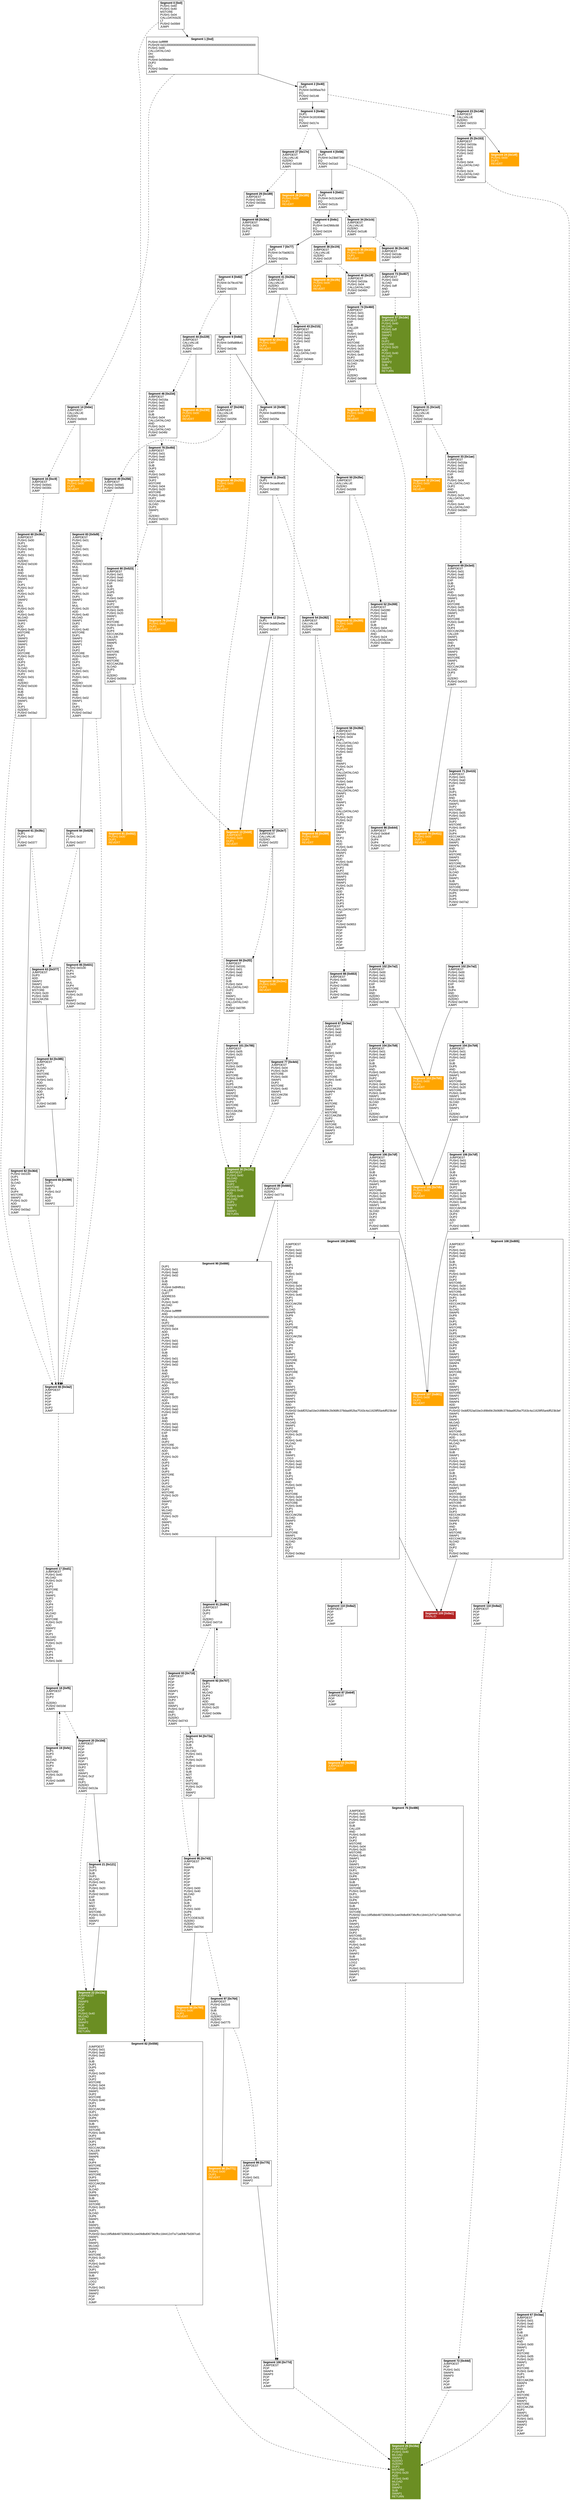digraph CFG {
 node [shape=box]
node[fontname=arial]
edge[fontname=arial]
ranking=TB
 sE [label=<
<B>Segment 0 [0x0]</B><BR ALIGN="CENTER"/>
PUSH1 0x60 <BR ALIGN="LEFT"/>
PUSH1 0x40 <BR ALIGN="LEFT"/>
MSTORE <BR ALIGN="LEFT"/>
PUSH1 0x04 <BR ALIGN="LEFT"/>
CALLDATASIZE <BR ALIGN="LEFT"/>
LT <BR ALIGN="LEFT"/>
PUSH2 0x00b9 <BR ALIGN="LEFT"/>
JUMPI <BR ALIGN="LEFT"/>
>]
s0E [label=<
<B>Segment 1 [0xd]</B><BR ALIGN="CENTER"/>
PUSH4 0xffffffff <BR ALIGN="LEFT"/>
PUSH29 0x0100000000000000000000000000000000000000000000000000000000 <BR ALIGN="LEFT"/>
PUSH1 0x00 <BR ALIGN="LEFT"/>
CALLDATALOAD <BR ALIGN="LEFT"/>
DIV <BR ALIGN="LEFT"/>
AND <BR ALIGN="LEFT"/>
PUSH4 0x06fdde03 <BR ALIGN="LEFT"/>
DUP2 <BR ALIGN="LEFT"/>
EQ <BR ALIGN="LEFT"/>
PUSH2 0x00be <BR ALIGN="LEFT"/>
JUMPI <BR ALIGN="LEFT"/>
>]
s0000000000000E [style=filled,color=orange,fontcolor=white,label=<
<B>Segment 13 [0xb9]</B><BR ALIGN="CENTER"/>
JUMPDEST <BR ALIGN="LEFT"/>
PUSH1 0x00 <BR ALIGN="LEFT"/>
DUP1 <BR ALIGN="LEFT"/>
REVERT <BR ALIGN="LEFT"/>
>]
s00E [label=<
<B>Segment 2 [0x40]</B><BR ALIGN="CENTER"/>
DUP1 <BR ALIGN="LEFT"/>
PUSH4 0x095ea7b3 <BR ALIGN="LEFT"/>
EQ <BR ALIGN="LEFT"/>
PUSH2 0x0148 <BR ALIGN="LEFT"/>
JUMPI <BR ALIGN="LEFT"/>
>]
s01E [label=<
<B>Segment 14 [0xbe]</B><BR ALIGN="CENTER"/>
JUMPDEST <BR ALIGN="LEFT"/>
CALLVALUE <BR ALIGN="LEFT"/>
ISZERO <BR ALIGN="LEFT"/>
PUSH2 0x00c9 <BR ALIGN="LEFT"/>
JUMPI <BR ALIGN="LEFT"/>
>]
s000E [label=<
<B>Segment 3 [0x4b]</B><BR ALIGN="CENTER"/>
DUP1 <BR ALIGN="LEFT"/>
PUSH4 0x18160ddd <BR ALIGN="LEFT"/>
EQ <BR ALIGN="LEFT"/>
PUSH2 0x017e <BR ALIGN="LEFT"/>
JUMPI <BR ALIGN="LEFT"/>
>]
s001E [label=<
<B>Segment 23 [0x148]</B><BR ALIGN="CENTER"/>
JUMPDEST <BR ALIGN="LEFT"/>
CALLVALUE <BR ALIGN="LEFT"/>
ISZERO <BR ALIGN="LEFT"/>
PUSH2 0x0153 <BR ALIGN="LEFT"/>
JUMPI <BR ALIGN="LEFT"/>
>]
s0000E [label=<
<B>Segment 4 [0x56]</B><BR ALIGN="CENTER"/>
DUP1 <BR ALIGN="LEFT"/>
PUSH4 0x23b872dd <BR ALIGN="LEFT"/>
EQ <BR ALIGN="LEFT"/>
PUSH2 0x01a3 <BR ALIGN="LEFT"/>
JUMPI <BR ALIGN="LEFT"/>
>]
s0001E [label=<
<B>Segment 27 [0x17e]</B><BR ALIGN="CENTER"/>
JUMPDEST <BR ALIGN="LEFT"/>
CALLVALUE <BR ALIGN="LEFT"/>
ISZERO <BR ALIGN="LEFT"/>
PUSH2 0x0189 <BR ALIGN="LEFT"/>
JUMPI <BR ALIGN="LEFT"/>
>]
s00000E [label=<
<B>Segment 5 [0x61]</B><BR ALIGN="CENTER"/>
DUP1 <BR ALIGN="LEFT"/>
PUSH4 0x313ce567 <BR ALIGN="LEFT"/>
EQ <BR ALIGN="LEFT"/>
PUSH2 0x01cb <BR ALIGN="LEFT"/>
JUMPI <BR ALIGN="LEFT"/>
>]
s00001E [label=<
<B>Segment 31 [0x1a3]</B><BR ALIGN="CENTER"/>
JUMPDEST <BR ALIGN="LEFT"/>
CALLVALUE <BR ALIGN="LEFT"/>
ISZERO <BR ALIGN="LEFT"/>
PUSH2 0x01ae <BR ALIGN="LEFT"/>
JUMPI <BR ALIGN="LEFT"/>
>]
s000000E [label=<
<B>Segment 6 [0x6c]</B><BR ALIGN="CENTER"/>
DUP1 <BR ALIGN="LEFT"/>
PUSH4 0x42966c68 <BR ALIGN="LEFT"/>
EQ <BR ALIGN="LEFT"/>
PUSH2 0x01f4 <BR ALIGN="LEFT"/>
JUMPI <BR ALIGN="LEFT"/>
>]
s000001E [label=<
<B>Segment 34 [0x1cb]</B><BR ALIGN="CENTER"/>
JUMPDEST <BR ALIGN="LEFT"/>
CALLVALUE <BR ALIGN="LEFT"/>
ISZERO <BR ALIGN="LEFT"/>
PUSH2 0x01d6 <BR ALIGN="LEFT"/>
JUMPI <BR ALIGN="LEFT"/>
>]
s0000000E [label=<
<B>Segment 7 [0x77]</B><BR ALIGN="CENTER"/>
DUP1 <BR ALIGN="LEFT"/>
PUSH4 0x70a08231 <BR ALIGN="LEFT"/>
EQ <BR ALIGN="LEFT"/>
PUSH2 0x020a <BR ALIGN="LEFT"/>
JUMPI <BR ALIGN="LEFT"/>
>]
s0000001E [label=<
<B>Segment 38 [0x1f4]</B><BR ALIGN="CENTER"/>
JUMPDEST <BR ALIGN="LEFT"/>
CALLVALUE <BR ALIGN="LEFT"/>
ISZERO <BR ALIGN="LEFT"/>
PUSH2 0x01ff <BR ALIGN="LEFT"/>
JUMPI <BR ALIGN="LEFT"/>
>]
s00000000E [label=<
<B>Segment 8 [0x82]</B><BR ALIGN="CENTER"/>
DUP1 <BR ALIGN="LEFT"/>
PUSH4 0x79cc6790 <BR ALIGN="LEFT"/>
EQ <BR ALIGN="LEFT"/>
PUSH2 0x0229 <BR ALIGN="LEFT"/>
JUMPI <BR ALIGN="LEFT"/>
>]
s00000001E [label=<
<B>Segment 41 [0x20a]</B><BR ALIGN="CENTER"/>
JUMPDEST <BR ALIGN="LEFT"/>
CALLVALUE <BR ALIGN="LEFT"/>
ISZERO <BR ALIGN="LEFT"/>
PUSH2 0x0215 <BR ALIGN="LEFT"/>
JUMPI <BR ALIGN="LEFT"/>
>]
s000000000E [label=<
<B>Segment 9 [0x8d]</B><BR ALIGN="CENTER"/>
DUP1 <BR ALIGN="LEFT"/>
PUSH4 0x95d89b41 <BR ALIGN="LEFT"/>
EQ <BR ALIGN="LEFT"/>
PUSH2 0x024b <BR ALIGN="LEFT"/>
JUMPI <BR ALIGN="LEFT"/>
>]
s000000001E [label=<
<B>Segment 44 [0x229]</B><BR ALIGN="CENTER"/>
JUMPDEST <BR ALIGN="LEFT"/>
CALLVALUE <BR ALIGN="LEFT"/>
ISZERO <BR ALIGN="LEFT"/>
PUSH2 0x0234 <BR ALIGN="LEFT"/>
JUMPI <BR ALIGN="LEFT"/>
>]
s0000000000E [label=<
<B>Segment 10 [0x98]</B><BR ALIGN="CENTER"/>
DUP1 <BR ALIGN="LEFT"/>
PUSH4 0xa9059cbb <BR ALIGN="LEFT"/>
EQ <BR ALIGN="LEFT"/>
PUSH2 0x025e <BR ALIGN="LEFT"/>
JUMPI <BR ALIGN="LEFT"/>
>]
s0000000001E [label=<
<B>Segment 47 [0x24b]</B><BR ALIGN="CENTER"/>
JUMPDEST <BR ALIGN="LEFT"/>
CALLVALUE <BR ALIGN="LEFT"/>
ISZERO <BR ALIGN="LEFT"/>
PUSH2 0x0256 <BR ALIGN="LEFT"/>
JUMPI <BR ALIGN="LEFT"/>
>]
s00000000000E [label=<
<B>Segment 11 [0xa3]</B><BR ALIGN="CENTER"/>
DUP1 <BR ALIGN="LEFT"/>
PUSH4 0xcae9ca51 <BR ALIGN="LEFT"/>
EQ <BR ALIGN="LEFT"/>
PUSH2 0x0282 <BR ALIGN="LEFT"/>
JUMPI <BR ALIGN="LEFT"/>
>]
s00000000001E [label=<
<B>Segment 50 [0x25e]</B><BR ALIGN="CENTER"/>
JUMPDEST <BR ALIGN="LEFT"/>
CALLVALUE <BR ALIGN="LEFT"/>
ISZERO <BR ALIGN="LEFT"/>
PUSH2 0x0269 <BR ALIGN="LEFT"/>
JUMPI <BR ALIGN="LEFT"/>
>]
s000000000000E [label=<
<B>Segment 12 [0xae]</B><BR ALIGN="CENTER"/>
DUP1 <BR ALIGN="LEFT"/>
PUSH4 0xdd62ed3e <BR ALIGN="LEFT"/>
EQ <BR ALIGN="LEFT"/>
PUSH2 0x02e7 <BR ALIGN="LEFT"/>
JUMPI <BR ALIGN="LEFT"/>
>]
s000000000001E [label=<
<B>Segment 54 [0x282]</B><BR ALIGN="CENTER"/>
JUMPDEST <BR ALIGN="LEFT"/>
CALLVALUE <BR ALIGN="LEFT"/>
ISZERO <BR ALIGN="LEFT"/>
PUSH2 0x028d <BR ALIGN="LEFT"/>
JUMPI <BR ALIGN="LEFT"/>
>]
s0000000000001E [label=<
<B>Segment 57 [0x2e7]</B><BR ALIGN="CENTER"/>
JUMPDEST <BR ALIGN="LEFT"/>
CALLVALUE <BR ALIGN="LEFT"/>
ISZERO <BR ALIGN="LEFT"/>
PUSH2 0x02f2 <BR ALIGN="LEFT"/>
JUMPI <BR ALIGN="LEFT"/>
>]
s010E [style=filled,color=orange,fontcolor=white,label=<
<B>Segment 15 [0xc5]</B><BR ALIGN="CENTER"/>
PUSH1 0x00 <BR ALIGN="LEFT"/>
DUP1 <BR ALIGN="LEFT"/>
REVERT <BR ALIGN="LEFT"/>
>]
s011E [label=<
<B>Segment 16 [0xc9]</B><BR ALIGN="CENTER"/>
JUMPDEST <BR ALIGN="LEFT"/>
PUSH2 0x00d1 <BR ALIGN="LEFT"/>
PUSH2 0x030c <BR ALIGN="LEFT"/>
JUMP <BR ALIGN="LEFT"/>
>]
s0111E [label=<
<B>Segment 60 [0x30c]</B><BR ALIGN="CENTER"/>
JUMPDEST <BR ALIGN="LEFT"/>
PUSH1 0x00 <BR ALIGN="LEFT"/>
DUP1 <BR ALIGN="LEFT"/>
SLOAD <BR ALIGN="LEFT"/>
PUSH1 0x01 <BR ALIGN="LEFT"/>
DUP2 <BR ALIGN="LEFT"/>
PUSH1 0x01 <BR ALIGN="LEFT"/>
AND <BR ALIGN="LEFT"/>
ISZERO <BR ALIGN="LEFT"/>
PUSH2 0x0100 <BR ALIGN="LEFT"/>
MUL <BR ALIGN="LEFT"/>
SUB <BR ALIGN="LEFT"/>
AND <BR ALIGN="LEFT"/>
PUSH1 0x02 <BR ALIGN="LEFT"/>
SWAP1 <BR ALIGN="LEFT"/>
DIV <BR ALIGN="LEFT"/>
DUP1 <BR ALIGN="LEFT"/>
PUSH1 0x1f <BR ALIGN="LEFT"/>
ADD <BR ALIGN="LEFT"/>
PUSH1 0x20 <BR ALIGN="LEFT"/>
DUP1 <BR ALIGN="LEFT"/>
SWAP2 <BR ALIGN="LEFT"/>
DIV <BR ALIGN="LEFT"/>
MUL <BR ALIGN="LEFT"/>
PUSH1 0x20 <BR ALIGN="LEFT"/>
ADD <BR ALIGN="LEFT"/>
PUSH1 0x40 <BR ALIGN="LEFT"/>
MLOAD <BR ALIGN="LEFT"/>
SWAP1 <BR ALIGN="LEFT"/>
DUP2 <BR ALIGN="LEFT"/>
ADD <BR ALIGN="LEFT"/>
PUSH1 0x40 <BR ALIGN="LEFT"/>
MSTORE <BR ALIGN="LEFT"/>
DUP1 <BR ALIGN="LEFT"/>
SWAP3 <BR ALIGN="LEFT"/>
SWAP2 <BR ALIGN="LEFT"/>
SWAP1 <BR ALIGN="LEFT"/>
DUP2 <BR ALIGN="LEFT"/>
DUP2 <BR ALIGN="LEFT"/>
MSTORE <BR ALIGN="LEFT"/>
PUSH1 0x20 <BR ALIGN="LEFT"/>
ADD <BR ALIGN="LEFT"/>
DUP3 <BR ALIGN="LEFT"/>
DUP1 <BR ALIGN="LEFT"/>
SLOAD <BR ALIGN="LEFT"/>
PUSH1 0x01 <BR ALIGN="LEFT"/>
DUP2 <BR ALIGN="LEFT"/>
PUSH1 0x01 <BR ALIGN="LEFT"/>
AND <BR ALIGN="LEFT"/>
ISZERO <BR ALIGN="LEFT"/>
PUSH2 0x0100 <BR ALIGN="LEFT"/>
MUL <BR ALIGN="LEFT"/>
SUB <BR ALIGN="LEFT"/>
AND <BR ALIGN="LEFT"/>
PUSH1 0x02 <BR ALIGN="LEFT"/>
SWAP1 <BR ALIGN="LEFT"/>
DIV <BR ALIGN="LEFT"/>
DUP1 <BR ALIGN="LEFT"/>
ISZERO <BR ALIGN="LEFT"/>
PUSH2 0x03a2 <BR ALIGN="LEFT"/>
JUMPI <BR ALIGN="LEFT"/>
>]
s0000000001110011E [label=<
<B>Segment 17 [0xd1]</B><BR ALIGN="CENTER"/>
JUMPDEST <BR ALIGN="LEFT"/>
PUSH1 0x40 <BR ALIGN="LEFT"/>
MLOAD <BR ALIGN="LEFT"/>
PUSH1 0x20 <BR ALIGN="LEFT"/>
DUP1 <BR ALIGN="LEFT"/>
DUP3 <BR ALIGN="LEFT"/>
MSTORE <BR ALIGN="LEFT"/>
DUP2 <BR ALIGN="LEFT"/>
SWAP1 <BR ALIGN="LEFT"/>
DUP2 <BR ALIGN="LEFT"/>
ADD <BR ALIGN="LEFT"/>
DUP4 <BR ALIGN="LEFT"/>
DUP2 <BR ALIGN="LEFT"/>
DUP2 <BR ALIGN="LEFT"/>
MLOAD <BR ALIGN="LEFT"/>
DUP2 <BR ALIGN="LEFT"/>
MSTORE <BR ALIGN="LEFT"/>
PUSH1 0x20 <BR ALIGN="LEFT"/>
ADD <BR ALIGN="LEFT"/>
SWAP2 <BR ALIGN="LEFT"/>
POP <BR ALIGN="LEFT"/>
DUP1 <BR ALIGN="LEFT"/>
MLOAD <BR ALIGN="LEFT"/>
SWAP1 <BR ALIGN="LEFT"/>
PUSH1 0x20 <BR ALIGN="LEFT"/>
ADD <BR ALIGN="LEFT"/>
SWAP1 <BR ALIGN="LEFT"/>
DUP1 <BR ALIGN="LEFT"/>
DUP4 <BR ALIGN="LEFT"/>
DUP4 <BR ALIGN="LEFT"/>
PUSH1 0x00 <BR ALIGN="LEFT"/>
>]
s00000000011100110E [label=<
<B>Segment 18 [0xf5]</B><BR ALIGN="CENTER"/>
JUMPDEST <BR ALIGN="LEFT"/>
DUP4 <BR ALIGN="LEFT"/>
DUP2 <BR ALIGN="LEFT"/>
LT <BR ALIGN="LEFT"/>
ISZERO <BR ALIGN="LEFT"/>
PUSH2 0x010d <BR ALIGN="LEFT"/>
JUMPI <BR ALIGN="LEFT"/>
>]
s000000000111001100E [label=<
<B>Segment 19 [0xfe]</B><BR ALIGN="CENTER"/>
DUP1 <BR ALIGN="LEFT"/>
DUP3 <BR ALIGN="LEFT"/>
ADD <BR ALIGN="LEFT"/>
MLOAD <BR ALIGN="LEFT"/>
DUP4 <BR ALIGN="LEFT"/>
DUP3 <BR ALIGN="LEFT"/>
ADD <BR ALIGN="LEFT"/>
MSTORE <BR ALIGN="LEFT"/>
PUSH1 0x20 <BR ALIGN="LEFT"/>
ADD <BR ALIGN="LEFT"/>
PUSH2 0x00f5 <BR ALIGN="LEFT"/>
JUMP <BR ALIGN="LEFT"/>
>]
s000000000111001101E [label=<
<B>Segment 20 [0x10d]</B><BR ALIGN="CENTER"/>
JUMPDEST <BR ALIGN="LEFT"/>
POP <BR ALIGN="LEFT"/>
POP <BR ALIGN="LEFT"/>
POP <BR ALIGN="LEFT"/>
POP <BR ALIGN="LEFT"/>
SWAP1 <BR ALIGN="LEFT"/>
POP <BR ALIGN="LEFT"/>
SWAP1 <BR ALIGN="LEFT"/>
DUP2 <BR ALIGN="LEFT"/>
ADD <BR ALIGN="LEFT"/>
SWAP1 <BR ALIGN="LEFT"/>
PUSH1 0x1f <BR ALIGN="LEFT"/>
AND <BR ALIGN="LEFT"/>
DUP1 <BR ALIGN="LEFT"/>
ISZERO <BR ALIGN="LEFT"/>
PUSH2 0x013a <BR ALIGN="LEFT"/>
JUMPI <BR ALIGN="LEFT"/>
>]
s0000000001110011010E [label=<
<B>Segment 21 [0x121]</B><BR ALIGN="CENTER"/>
DUP1 <BR ALIGN="LEFT"/>
DUP3 <BR ALIGN="LEFT"/>
SUB <BR ALIGN="LEFT"/>
DUP1 <BR ALIGN="LEFT"/>
MLOAD <BR ALIGN="LEFT"/>
PUSH1 0x01 <BR ALIGN="LEFT"/>
DUP4 <BR ALIGN="LEFT"/>
PUSH1 0x20 <BR ALIGN="LEFT"/>
SUB <BR ALIGN="LEFT"/>
PUSH2 0x0100 <BR ALIGN="LEFT"/>
EXP <BR ALIGN="LEFT"/>
SUB <BR ALIGN="LEFT"/>
NOT <BR ALIGN="LEFT"/>
AND <BR ALIGN="LEFT"/>
DUP2 <BR ALIGN="LEFT"/>
MSTORE <BR ALIGN="LEFT"/>
PUSH1 0x20 <BR ALIGN="LEFT"/>
ADD <BR ALIGN="LEFT"/>
SWAP2 <BR ALIGN="LEFT"/>
POP <BR ALIGN="LEFT"/>
>]
s00000000011100110100E [style=filled,color=olivedrab,fontcolor=white,label=<
<B>Segment 22 [0x13a]</B><BR ALIGN="CENTER"/>
JUMPDEST <BR ALIGN="LEFT"/>
POP <BR ALIGN="LEFT"/>
SWAP3 <BR ALIGN="LEFT"/>
POP <BR ALIGN="LEFT"/>
POP <BR ALIGN="LEFT"/>
POP <BR ALIGN="LEFT"/>
PUSH1 0x40 <BR ALIGN="LEFT"/>
MLOAD <BR ALIGN="LEFT"/>
DUP1 <BR ALIGN="LEFT"/>
SWAP2 <BR ALIGN="LEFT"/>
SUB <BR ALIGN="LEFT"/>
SWAP1 <BR ALIGN="LEFT"/>
RETURN <BR ALIGN="LEFT"/>
>]
s0010E [style=filled,color=orange,fontcolor=white,label=<
<B>Segment 24 [0x14f]</B><BR ALIGN="CENTER"/>
PUSH1 0x00 <BR ALIGN="LEFT"/>
DUP1 <BR ALIGN="LEFT"/>
REVERT <BR ALIGN="LEFT"/>
>]
s0011E [label=<
<B>Segment 25 [0x153]</B><BR ALIGN="CENTER"/>
JUMPDEST <BR ALIGN="LEFT"/>
PUSH2 0x016a <BR ALIGN="LEFT"/>
PUSH1 0x01 <BR ALIGN="LEFT"/>
PUSH1 0xa0 <BR ALIGN="LEFT"/>
PUSH1 0x02 <BR ALIGN="LEFT"/>
EXP <BR ALIGN="LEFT"/>
SUB <BR ALIGN="LEFT"/>
PUSH1 0x04 <BR ALIGN="LEFT"/>
CALLDATALOAD <BR ALIGN="LEFT"/>
AND <BR ALIGN="LEFT"/>
PUSH1 0x24 <BR ALIGN="LEFT"/>
CALLDATALOAD <BR ALIGN="LEFT"/>
PUSH2 0x03aa <BR ALIGN="LEFT"/>
JUMP <BR ALIGN="LEFT"/>
>]
s00111E [label=<
<B>Segment 67 [0x3aa]</B><BR ALIGN="CENTER"/>
JUMPDEST <BR ALIGN="LEFT"/>
PUSH1 0x01 <BR ALIGN="LEFT"/>
PUSH1 0xa0 <BR ALIGN="LEFT"/>
PUSH1 0x02 <BR ALIGN="LEFT"/>
EXP <BR ALIGN="LEFT"/>
SUB <BR ALIGN="LEFT"/>
CALLER <BR ALIGN="LEFT"/>
DUP2 <BR ALIGN="LEFT"/>
AND <BR ALIGN="LEFT"/>
PUSH1 0x00 <BR ALIGN="LEFT"/>
SWAP1 <BR ALIGN="LEFT"/>
DUP2 <BR ALIGN="LEFT"/>
MSTORE <BR ALIGN="LEFT"/>
PUSH1 0x05 <BR ALIGN="LEFT"/>
PUSH1 0x20 <BR ALIGN="LEFT"/>
SWAP1 <BR ALIGN="LEFT"/>
DUP2 <BR ALIGN="LEFT"/>
MSTORE <BR ALIGN="LEFT"/>
PUSH1 0x40 <BR ALIGN="LEFT"/>
DUP1 <BR ALIGN="LEFT"/>
DUP4 <BR ALIGN="LEFT"/>
KECCAK256 <BR ALIGN="LEFT"/>
SWAP4 <BR ALIGN="LEFT"/>
DUP7 <BR ALIGN="LEFT"/>
AND <BR ALIGN="LEFT"/>
DUP4 <BR ALIGN="LEFT"/>
MSTORE <BR ALIGN="LEFT"/>
SWAP3 <BR ALIGN="LEFT"/>
SWAP1 <BR ALIGN="LEFT"/>
MSTORE <BR ALIGN="LEFT"/>
KECCAK256 <BR ALIGN="LEFT"/>
DUP2 <BR ALIGN="LEFT"/>
SWAP1 <BR ALIGN="LEFT"/>
SSTORE <BR ALIGN="LEFT"/>
PUSH1 0x01 <BR ALIGN="LEFT"/>
SWAP3 <BR ALIGN="LEFT"/>
SWAP2 <BR ALIGN="LEFT"/>
POP <BR ALIGN="LEFT"/>
POP <BR ALIGN="LEFT"/>
JUMP <BR ALIGN="LEFT"/>
>]
s00010E [style=filled,color=orange,fontcolor=white,label=<
<B>Segment 28 [0x185]</B><BR ALIGN="CENTER"/>
PUSH1 0x00 <BR ALIGN="LEFT"/>
DUP1 <BR ALIGN="LEFT"/>
REVERT <BR ALIGN="LEFT"/>
>]
s00011E [label=<
<B>Segment 29 [0x189]</B><BR ALIGN="CENTER"/>
JUMPDEST <BR ALIGN="LEFT"/>
PUSH2 0x0191 <BR ALIGN="LEFT"/>
PUSH2 0x03da <BR ALIGN="LEFT"/>
JUMP <BR ALIGN="LEFT"/>
>]
s000111E [label=<
<B>Segment 68 [0x3da]</B><BR ALIGN="CENTER"/>
JUMPDEST <BR ALIGN="LEFT"/>
PUSH1 0x03 <BR ALIGN="LEFT"/>
SLOAD <BR ALIGN="LEFT"/>
DUP2 <BR ALIGN="LEFT"/>
JUMP <BR ALIGN="LEFT"/>
>]
s000010E [style=filled,color=orange,fontcolor=white,label=<
<B>Segment 32 [0x1aa]</B><BR ALIGN="CENTER"/>
PUSH1 0x00 <BR ALIGN="LEFT"/>
DUP1 <BR ALIGN="LEFT"/>
REVERT <BR ALIGN="LEFT"/>
>]
s000011E [label=<
<B>Segment 33 [0x1ae]</B><BR ALIGN="CENTER"/>
JUMPDEST <BR ALIGN="LEFT"/>
PUSH2 0x016a <BR ALIGN="LEFT"/>
PUSH1 0x01 <BR ALIGN="LEFT"/>
PUSH1 0xa0 <BR ALIGN="LEFT"/>
PUSH1 0x02 <BR ALIGN="LEFT"/>
EXP <BR ALIGN="LEFT"/>
SUB <BR ALIGN="LEFT"/>
PUSH1 0x04 <BR ALIGN="LEFT"/>
CALLDATALOAD <BR ALIGN="LEFT"/>
DUP2 <BR ALIGN="LEFT"/>
AND <BR ALIGN="LEFT"/>
SWAP1 <BR ALIGN="LEFT"/>
PUSH1 0x24 <BR ALIGN="LEFT"/>
CALLDATALOAD <BR ALIGN="LEFT"/>
AND <BR ALIGN="LEFT"/>
PUSH1 0x44 <BR ALIGN="LEFT"/>
CALLDATALOAD <BR ALIGN="LEFT"/>
PUSH2 0x03e0 <BR ALIGN="LEFT"/>
JUMP <BR ALIGN="LEFT"/>
>]
s0000111E [label=<
<B>Segment 69 [0x3e0]</B><BR ALIGN="CENTER"/>
JUMPDEST <BR ALIGN="LEFT"/>
PUSH1 0x01 <BR ALIGN="LEFT"/>
PUSH1 0xa0 <BR ALIGN="LEFT"/>
PUSH1 0x02 <BR ALIGN="LEFT"/>
EXP <BR ALIGN="LEFT"/>
SUB <BR ALIGN="LEFT"/>
DUP1 <BR ALIGN="LEFT"/>
DUP5 <BR ALIGN="LEFT"/>
AND <BR ALIGN="LEFT"/>
PUSH1 0x00 <BR ALIGN="LEFT"/>
SWAP1 <BR ALIGN="LEFT"/>
DUP2 <BR ALIGN="LEFT"/>
MSTORE <BR ALIGN="LEFT"/>
PUSH1 0x05 <BR ALIGN="LEFT"/>
PUSH1 0x20 <BR ALIGN="LEFT"/>
SWAP1 <BR ALIGN="LEFT"/>
DUP2 <BR ALIGN="LEFT"/>
MSTORE <BR ALIGN="LEFT"/>
PUSH1 0x40 <BR ALIGN="LEFT"/>
DUP1 <BR ALIGN="LEFT"/>
DUP4 <BR ALIGN="LEFT"/>
KECCAK256 <BR ALIGN="LEFT"/>
CALLER <BR ALIGN="LEFT"/>
SWAP1 <BR ALIGN="LEFT"/>
SWAP5 <BR ALIGN="LEFT"/>
AND <BR ALIGN="LEFT"/>
DUP4 <BR ALIGN="LEFT"/>
MSTORE <BR ALIGN="LEFT"/>
SWAP3 <BR ALIGN="LEFT"/>
SWAP1 <BR ALIGN="LEFT"/>
MSTORE <BR ALIGN="LEFT"/>
SWAP1 <BR ALIGN="LEFT"/>
DUP2 <BR ALIGN="LEFT"/>
KECCAK256 <BR ALIGN="LEFT"/>
SLOAD <BR ALIGN="LEFT"/>
DUP3 <BR ALIGN="LEFT"/>
GT <BR ALIGN="LEFT"/>
ISZERO <BR ALIGN="LEFT"/>
PUSH2 0x0415 <BR ALIGN="LEFT"/>
JUMPI <BR ALIGN="LEFT"/>
>]
s0000010E [style=filled,color=orange,fontcolor=white,label=<
<B>Segment 35 [0x1d2]</B><BR ALIGN="CENTER"/>
PUSH1 0x00 <BR ALIGN="LEFT"/>
DUP1 <BR ALIGN="LEFT"/>
REVERT <BR ALIGN="LEFT"/>
>]
s0000011E [label=<
<B>Segment 36 [0x1d6]</B><BR ALIGN="CENTER"/>
JUMPDEST <BR ALIGN="LEFT"/>
PUSH2 0x01de <BR ALIGN="LEFT"/>
PUSH2 0x0457 <BR ALIGN="LEFT"/>
JUMP <BR ALIGN="LEFT"/>
>]
s00000111E [label=<
<B>Segment 73 [0x457]</B><BR ALIGN="CENTER"/>
JUMPDEST <BR ALIGN="LEFT"/>
PUSH1 0x02 <BR ALIGN="LEFT"/>
SLOAD <BR ALIGN="LEFT"/>
PUSH1 0xff <BR ALIGN="LEFT"/>
AND <BR ALIGN="LEFT"/>
DUP2 <BR ALIGN="LEFT"/>
JUMP <BR ALIGN="LEFT"/>
>]
s00000010E [style=filled,color=orange,fontcolor=white,label=<
<B>Segment 39 [0x1fb]</B><BR ALIGN="CENTER"/>
PUSH1 0x00 <BR ALIGN="LEFT"/>
DUP1 <BR ALIGN="LEFT"/>
REVERT <BR ALIGN="LEFT"/>
>]
s00000011E [label=<
<B>Segment 40 [0x1ff]</B><BR ALIGN="CENTER"/>
JUMPDEST <BR ALIGN="LEFT"/>
PUSH2 0x016a <BR ALIGN="LEFT"/>
PUSH1 0x04 <BR ALIGN="LEFT"/>
CALLDATALOAD <BR ALIGN="LEFT"/>
PUSH2 0x0460 <BR ALIGN="LEFT"/>
JUMP <BR ALIGN="LEFT"/>
>]
s000000111E [label=<
<B>Segment 74 [0x460]</B><BR ALIGN="CENTER"/>
JUMPDEST <BR ALIGN="LEFT"/>
PUSH1 0x01 <BR ALIGN="LEFT"/>
PUSH1 0xa0 <BR ALIGN="LEFT"/>
PUSH1 0x02 <BR ALIGN="LEFT"/>
EXP <BR ALIGN="LEFT"/>
SUB <BR ALIGN="LEFT"/>
CALLER <BR ALIGN="LEFT"/>
AND <BR ALIGN="LEFT"/>
PUSH1 0x00 <BR ALIGN="LEFT"/>
SWAP1 <BR ALIGN="LEFT"/>
DUP2 <BR ALIGN="LEFT"/>
MSTORE <BR ALIGN="LEFT"/>
PUSH1 0x04 <BR ALIGN="LEFT"/>
PUSH1 0x20 <BR ALIGN="LEFT"/>
MSTORE <BR ALIGN="LEFT"/>
PUSH1 0x40 <BR ALIGN="LEFT"/>
DUP2 <BR ALIGN="LEFT"/>
KECCAK256 <BR ALIGN="LEFT"/>
SLOAD <BR ALIGN="LEFT"/>
DUP3 <BR ALIGN="LEFT"/>
SWAP1 <BR ALIGN="LEFT"/>
LT <BR ALIGN="LEFT"/>
ISZERO <BR ALIGN="LEFT"/>
PUSH2 0x0486 <BR ALIGN="LEFT"/>
JUMPI <BR ALIGN="LEFT"/>
>]
s000000010E [style=filled,color=orange,fontcolor=white,label=<
<B>Segment 42 [0x211]</B><BR ALIGN="CENTER"/>
PUSH1 0x00 <BR ALIGN="LEFT"/>
DUP1 <BR ALIGN="LEFT"/>
REVERT <BR ALIGN="LEFT"/>
>]
s000000011E [label=<
<B>Segment 43 [0x215]</B><BR ALIGN="CENTER"/>
JUMPDEST <BR ALIGN="LEFT"/>
PUSH2 0x0191 <BR ALIGN="LEFT"/>
PUSH1 0x01 <BR ALIGN="LEFT"/>
PUSH1 0xa0 <BR ALIGN="LEFT"/>
PUSH1 0x02 <BR ALIGN="LEFT"/>
EXP <BR ALIGN="LEFT"/>
SUB <BR ALIGN="LEFT"/>
PUSH1 0x04 <BR ALIGN="LEFT"/>
CALLDATALOAD <BR ALIGN="LEFT"/>
AND <BR ALIGN="LEFT"/>
PUSH2 0x04eb <BR ALIGN="LEFT"/>
JUMP <BR ALIGN="LEFT"/>
>]
s0000000111E [label=<
<B>Segment 77 [0x4eb]</B><BR ALIGN="CENTER"/>
JUMPDEST <BR ALIGN="LEFT"/>
PUSH1 0x04 <BR ALIGN="LEFT"/>
PUSH1 0x20 <BR ALIGN="LEFT"/>
MSTORE <BR ALIGN="LEFT"/>
PUSH1 0x00 <BR ALIGN="LEFT"/>
SWAP1 <BR ALIGN="LEFT"/>
DUP2 <BR ALIGN="LEFT"/>
MSTORE <BR ALIGN="LEFT"/>
PUSH1 0x40 <BR ALIGN="LEFT"/>
SWAP1 <BR ALIGN="LEFT"/>
KECCAK256 <BR ALIGN="LEFT"/>
SLOAD <BR ALIGN="LEFT"/>
DUP2 <BR ALIGN="LEFT"/>
JUMP <BR ALIGN="LEFT"/>
>]
s0000000010E [style=filled,color=orange,fontcolor=white,label=<
<B>Segment 45 [0x230]</B><BR ALIGN="CENTER"/>
PUSH1 0x00 <BR ALIGN="LEFT"/>
DUP1 <BR ALIGN="LEFT"/>
REVERT <BR ALIGN="LEFT"/>
>]
s0000000011E [label=<
<B>Segment 46 [0x234]</B><BR ALIGN="CENTER"/>
JUMPDEST <BR ALIGN="LEFT"/>
PUSH2 0x016a <BR ALIGN="LEFT"/>
PUSH1 0x01 <BR ALIGN="LEFT"/>
PUSH1 0xa0 <BR ALIGN="LEFT"/>
PUSH1 0x02 <BR ALIGN="LEFT"/>
EXP <BR ALIGN="LEFT"/>
SUB <BR ALIGN="LEFT"/>
PUSH1 0x04 <BR ALIGN="LEFT"/>
CALLDATALOAD <BR ALIGN="LEFT"/>
AND <BR ALIGN="LEFT"/>
PUSH1 0x24 <BR ALIGN="LEFT"/>
CALLDATALOAD <BR ALIGN="LEFT"/>
PUSH2 0x04fd <BR ALIGN="LEFT"/>
JUMP <BR ALIGN="LEFT"/>
>]
s00000000111E [label=<
<B>Segment 78 [0x4fd]</B><BR ALIGN="CENTER"/>
JUMPDEST <BR ALIGN="LEFT"/>
PUSH1 0x01 <BR ALIGN="LEFT"/>
PUSH1 0xa0 <BR ALIGN="LEFT"/>
PUSH1 0x02 <BR ALIGN="LEFT"/>
EXP <BR ALIGN="LEFT"/>
SUB <BR ALIGN="LEFT"/>
DUP3 <BR ALIGN="LEFT"/>
AND <BR ALIGN="LEFT"/>
PUSH1 0x00 <BR ALIGN="LEFT"/>
SWAP1 <BR ALIGN="LEFT"/>
DUP2 <BR ALIGN="LEFT"/>
MSTORE <BR ALIGN="LEFT"/>
PUSH1 0x04 <BR ALIGN="LEFT"/>
PUSH1 0x20 <BR ALIGN="LEFT"/>
MSTORE <BR ALIGN="LEFT"/>
PUSH1 0x40 <BR ALIGN="LEFT"/>
DUP2 <BR ALIGN="LEFT"/>
KECCAK256 <BR ALIGN="LEFT"/>
SLOAD <BR ALIGN="LEFT"/>
DUP3 <BR ALIGN="LEFT"/>
SWAP1 <BR ALIGN="LEFT"/>
LT <BR ALIGN="LEFT"/>
ISZERO <BR ALIGN="LEFT"/>
PUSH2 0x0523 <BR ALIGN="LEFT"/>
JUMPI <BR ALIGN="LEFT"/>
>]
s00000000010E [style=filled,color=orange,fontcolor=white,label=<
<B>Segment 48 [0x252]</B><BR ALIGN="CENTER"/>
PUSH1 0x00 <BR ALIGN="LEFT"/>
DUP1 <BR ALIGN="LEFT"/>
REVERT <BR ALIGN="LEFT"/>
>]
s00000000011E [label=<
<B>Segment 49 [0x256]</B><BR ALIGN="CENTER"/>
JUMPDEST <BR ALIGN="LEFT"/>
PUSH2 0x00d1 <BR ALIGN="LEFT"/>
PUSH2 0x05d9 <BR ALIGN="LEFT"/>
JUMP <BR ALIGN="LEFT"/>
>]
s000000000111E [label=<
<B>Segment 83 [0x5d9]</B><BR ALIGN="CENTER"/>
JUMPDEST <BR ALIGN="LEFT"/>
PUSH1 0x01 <BR ALIGN="LEFT"/>
DUP1 <BR ALIGN="LEFT"/>
SLOAD <BR ALIGN="LEFT"/>
PUSH1 0x01 <BR ALIGN="LEFT"/>
DUP2 <BR ALIGN="LEFT"/>
PUSH1 0x01 <BR ALIGN="LEFT"/>
AND <BR ALIGN="LEFT"/>
ISZERO <BR ALIGN="LEFT"/>
PUSH2 0x0100 <BR ALIGN="LEFT"/>
MUL <BR ALIGN="LEFT"/>
SUB <BR ALIGN="LEFT"/>
AND <BR ALIGN="LEFT"/>
PUSH1 0x02 <BR ALIGN="LEFT"/>
SWAP1 <BR ALIGN="LEFT"/>
DIV <BR ALIGN="LEFT"/>
DUP1 <BR ALIGN="LEFT"/>
PUSH1 0x1f <BR ALIGN="LEFT"/>
ADD <BR ALIGN="LEFT"/>
PUSH1 0x20 <BR ALIGN="LEFT"/>
DUP1 <BR ALIGN="LEFT"/>
SWAP2 <BR ALIGN="LEFT"/>
DIV <BR ALIGN="LEFT"/>
MUL <BR ALIGN="LEFT"/>
PUSH1 0x20 <BR ALIGN="LEFT"/>
ADD <BR ALIGN="LEFT"/>
PUSH1 0x40 <BR ALIGN="LEFT"/>
MLOAD <BR ALIGN="LEFT"/>
SWAP1 <BR ALIGN="LEFT"/>
DUP2 <BR ALIGN="LEFT"/>
ADD <BR ALIGN="LEFT"/>
PUSH1 0x40 <BR ALIGN="LEFT"/>
MSTORE <BR ALIGN="LEFT"/>
DUP1 <BR ALIGN="LEFT"/>
SWAP3 <BR ALIGN="LEFT"/>
SWAP2 <BR ALIGN="LEFT"/>
SWAP1 <BR ALIGN="LEFT"/>
DUP2 <BR ALIGN="LEFT"/>
DUP2 <BR ALIGN="LEFT"/>
MSTORE <BR ALIGN="LEFT"/>
PUSH1 0x20 <BR ALIGN="LEFT"/>
ADD <BR ALIGN="LEFT"/>
DUP3 <BR ALIGN="LEFT"/>
DUP1 <BR ALIGN="LEFT"/>
SLOAD <BR ALIGN="LEFT"/>
PUSH1 0x01 <BR ALIGN="LEFT"/>
DUP2 <BR ALIGN="LEFT"/>
PUSH1 0x01 <BR ALIGN="LEFT"/>
AND <BR ALIGN="LEFT"/>
ISZERO <BR ALIGN="LEFT"/>
PUSH2 0x0100 <BR ALIGN="LEFT"/>
MUL <BR ALIGN="LEFT"/>
SUB <BR ALIGN="LEFT"/>
AND <BR ALIGN="LEFT"/>
PUSH1 0x02 <BR ALIGN="LEFT"/>
SWAP1 <BR ALIGN="LEFT"/>
DIV <BR ALIGN="LEFT"/>
DUP1 <BR ALIGN="LEFT"/>
ISZERO <BR ALIGN="LEFT"/>
PUSH2 0x03a2 <BR ALIGN="LEFT"/>
JUMPI <BR ALIGN="LEFT"/>
>]
s000000000010E [style=filled,color=orange,fontcolor=white,label=<
<B>Segment 51 [0x265]</B><BR ALIGN="CENTER"/>
PUSH1 0x00 <BR ALIGN="LEFT"/>
DUP1 <BR ALIGN="LEFT"/>
REVERT <BR ALIGN="LEFT"/>
>]
s000000000011E [label=<
<B>Segment 52 [0x269]</B><BR ALIGN="CENTER"/>
JUMPDEST <BR ALIGN="LEFT"/>
PUSH2 0x0280 <BR ALIGN="LEFT"/>
PUSH1 0x01 <BR ALIGN="LEFT"/>
PUSH1 0xa0 <BR ALIGN="LEFT"/>
PUSH1 0x02 <BR ALIGN="LEFT"/>
EXP <BR ALIGN="LEFT"/>
SUB <BR ALIGN="LEFT"/>
PUSH1 0x04 <BR ALIGN="LEFT"/>
CALLDATALOAD <BR ALIGN="LEFT"/>
AND <BR ALIGN="LEFT"/>
PUSH1 0x24 <BR ALIGN="LEFT"/>
CALLDATALOAD <BR ALIGN="LEFT"/>
PUSH2 0x0644 <BR ALIGN="LEFT"/>
JUMP <BR ALIGN="LEFT"/>
>]
s0000000000111E [label=<
<B>Segment 86 [0x644]</B><BR ALIGN="CENTER"/>
JUMPDEST <BR ALIGN="LEFT"/>
PUSH2 0x064f <BR ALIGN="LEFT"/>
CALLER <BR ALIGN="LEFT"/>
DUP4 <BR ALIGN="LEFT"/>
DUP4 <BR ALIGN="LEFT"/>
PUSH2 0x07a2 <BR ALIGN="LEFT"/>
JUMP <BR ALIGN="LEFT"/>
>]
s0000000000010E [style=filled,color=orange,fontcolor=white,label=<
<B>Segment 55 [0x289]</B><BR ALIGN="CENTER"/>
PUSH1 0x00 <BR ALIGN="LEFT"/>
DUP1 <BR ALIGN="LEFT"/>
REVERT <BR ALIGN="LEFT"/>
>]
s0000000000011E [label=<
<B>Segment 56 [0x28d]</B><BR ALIGN="CENTER"/>
JUMPDEST <BR ALIGN="LEFT"/>
PUSH2 0x016a <BR ALIGN="LEFT"/>
PUSH1 0x04 <BR ALIGN="LEFT"/>
DUP1 <BR ALIGN="LEFT"/>
CALLDATALOAD <BR ALIGN="LEFT"/>
PUSH1 0x01 <BR ALIGN="LEFT"/>
PUSH1 0xa0 <BR ALIGN="LEFT"/>
PUSH1 0x02 <BR ALIGN="LEFT"/>
EXP <BR ALIGN="LEFT"/>
SUB <BR ALIGN="LEFT"/>
AND <BR ALIGN="LEFT"/>
SWAP1 <BR ALIGN="LEFT"/>
PUSH1 0x24 <BR ALIGN="LEFT"/>
DUP1 <BR ALIGN="LEFT"/>
CALLDATALOAD <BR ALIGN="LEFT"/>
SWAP2 <BR ALIGN="LEFT"/>
SWAP1 <BR ALIGN="LEFT"/>
PUSH1 0x64 <BR ALIGN="LEFT"/>
SWAP1 <BR ALIGN="LEFT"/>
PUSH1 0x44 <BR ALIGN="LEFT"/>
CALLDATALOAD <BR ALIGN="LEFT"/>
SWAP1 <BR ALIGN="LEFT"/>
DUP2 <BR ALIGN="LEFT"/>
ADD <BR ALIGN="LEFT"/>
SWAP1 <BR ALIGN="LEFT"/>
DUP4 <BR ALIGN="LEFT"/>
ADD <BR ALIGN="LEFT"/>
CALLDATALOAD <BR ALIGN="LEFT"/>
DUP1 <BR ALIGN="LEFT"/>
PUSH1 0x20 <BR ALIGN="LEFT"/>
PUSH1 0x1f <BR ALIGN="LEFT"/>
DUP3 <BR ALIGN="LEFT"/>
ADD <BR ALIGN="LEFT"/>
DUP2 <BR ALIGN="LEFT"/>
SWAP1 <BR ALIGN="LEFT"/>
DIV <BR ALIGN="LEFT"/>
DUP2 <BR ALIGN="LEFT"/>
MUL <BR ALIGN="LEFT"/>
ADD <BR ALIGN="LEFT"/>
PUSH1 0x40 <BR ALIGN="LEFT"/>
MLOAD <BR ALIGN="LEFT"/>
SWAP1 <BR ALIGN="LEFT"/>
DUP2 <BR ALIGN="LEFT"/>
ADD <BR ALIGN="LEFT"/>
PUSH1 0x40 <BR ALIGN="LEFT"/>
MSTORE <BR ALIGN="LEFT"/>
DUP2 <BR ALIGN="LEFT"/>
DUP2 <BR ALIGN="LEFT"/>
MSTORE <BR ALIGN="LEFT"/>
SWAP3 <BR ALIGN="LEFT"/>
SWAP2 <BR ALIGN="LEFT"/>
SWAP1 <BR ALIGN="LEFT"/>
PUSH1 0x20 <BR ALIGN="LEFT"/>
DUP5 <BR ALIGN="LEFT"/>
ADD <BR ALIGN="LEFT"/>
DUP4 <BR ALIGN="LEFT"/>
DUP4 <BR ALIGN="LEFT"/>
DUP1 <BR ALIGN="LEFT"/>
DUP3 <BR ALIGN="LEFT"/>
DUP5 <BR ALIGN="LEFT"/>
CALLDATACOPY <BR ALIGN="LEFT"/>
POP <BR ALIGN="LEFT"/>
SWAP5 <BR ALIGN="LEFT"/>
SWAP7 <BR ALIGN="LEFT"/>
POP <BR ALIGN="LEFT"/>
PUSH2 0x0653 <BR ALIGN="LEFT"/>
SWAP6 <BR ALIGN="LEFT"/>
POP <BR ALIGN="LEFT"/>
POP <BR ALIGN="LEFT"/>
POP <BR ALIGN="LEFT"/>
POP <BR ALIGN="LEFT"/>
POP <BR ALIGN="LEFT"/>
POP <BR ALIGN="LEFT"/>
JUMP <BR ALIGN="LEFT"/>
>]
s00000000000111E [label=<
<B>Segment 88 [0x653]</B><BR ALIGN="CENTER"/>
JUMPDEST <BR ALIGN="LEFT"/>
PUSH1 0x00 <BR ALIGN="LEFT"/>
DUP4 <BR ALIGN="LEFT"/>
PUSH2 0x0660 <BR ALIGN="LEFT"/>
DUP2 <BR ALIGN="LEFT"/>
DUP6 <BR ALIGN="LEFT"/>
PUSH2 0x03aa <BR ALIGN="LEFT"/>
JUMP <BR ALIGN="LEFT"/>
>]
s00000000000010E [style=filled,color=orange,fontcolor=white,label=<
<B>Segment 58 [0x2ee]</B><BR ALIGN="CENTER"/>
PUSH1 0x00 <BR ALIGN="LEFT"/>
DUP1 <BR ALIGN="LEFT"/>
REVERT <BR ALIGN="LEFT"/>
>]
s00000000000011E [label=<
<B>Segment 59 [0x2f2]</B><BR ALIGN="CENTER"/>
JUMPDEST <BR ALIGN="LEFT"/>
PUSH2 0x0191 <BR ALIGN="LEFT"/>
PUSH1 0x01 <BR ALIGN="LEFT"/>
PUSH1 0xa0 <BR ALIGN="LEFT"/>
PUSH1 0x02 <BR ALIGN="LEFT"/>
EXP <BR ALIGN="LEFT"/>
SUB <BR ALIGN="LEFT"/>
PUSH1 0x04 <BR ALIGN="LEFT"/>
CALLDATALOAD <BR ALIGN="LEFT"/>
DUP2 <BR ALIGN="LEFT"/>
AND <BR ALIGN="LEFT"/>
SWAP1 <BR ALIGN="LEFT"/>
PUSH1 0x24 <BR ALIGN="LEFT"/>
CALLDATALOAD <BR ALIGN="LEFT"/>
AND <BR ALIGN="LEFT"/>
PUSH2 0x0785 <BR ALIGN="LEFT"/>
JUMP <BR ALIGN="LEFT"/>
>]
s000000000000111E [label=<
<B>Segment 101 [0x785]</B><BR ALIGN="CENTER"/>
JUMPDEST <BR ALIGN="LEFT"/>
PUSH1 0x05 <BR ALIGN="LEFT"/>
PUSH1 0x20 <BR ALIGN="LEFT"/>
SWAP1 <BR ALIGN="LEFT"/>
DUP2 <BR ALIGN="LEFT"/>
MSTORE <BR ALIGN="LEFT"/>
PUSH1 0x00 <BR ALIGN="LEFT"/>
SWAP3 <BR ALIGN="LEFT"/>
DUP4 <BR ALIGN="LEFT"/>
MSTORE <BR ALIGN="LEFT"/>
PUSH1 0x40 <BR ALIGN="LEFT"/>
DUP1 <BR ALIGN="LEFT"/>
DUP5 <BR ALIGN="LEFT"/>
KECCAK256 <BR ALIGN="LEFT"/>
SWAP1 <BR ALIGN="LEFT"/>
SWAP2 <BR ALIGN="LEFT"/>
MSTORE <BR ALIGN="LEFT"/>
SWAP1 <BR ALIGN="LEFT"/>
DUP3 <BR ALIGN="LEFT"/>
MSTORE <BR ALIGN="LEFT"/>
SWAP1 <BR ALIGN="LEFT"/>
KECCAK256 <BR ALIGN="LEFT"/>
SLOAD <BR ALIGN="LEFT"/>
DUP2 <BR ALIGN="LEFT"/>
JUMP <BR ALIGN="LEFT"/>
>]
s01110E [label=<
<B>Segment 61 [0x35c]</B><BR ALIGN="CENTER"/>
DUP1 <BR ALIGN="LEFT"/>
PUSH1 0x1f <BR ALIGN="LEFT"/>
LT <BR ALIGN="LEFT"/>
PUSH2 0x0377 <BR ALIGN="LEFT"/>
JUMPI <BR ALIGN="LEFT"/>
>]
s000000000111001E [label=<
<B>Segment 66 [0x3a2]</B><BR ALIGN="CENTER"/>
JUMPDEST <BR ALIGN="LEFT"/>
POP <BR ALIGN="LEFT"/>
POP <BR ALIGN="LEFT"/>
POP <BR ALIGN="LEFT"/>
POP <BR ALIGN="LEFT"/>
POP <BR ALIGN="LEFT"/>
DUP2 <BR ALIGN="LEFT"/>
JUMP <BR ALIGN="LEFT"/>
>]
s011100E [label=<
<B>Segment 62 [0x364]</B><BR ALIGN="CENTER"/>
PUSH2 0x0100 <BR ALIGN="LEFT"/>
DUP1 <BR ALIGN="LEFT"/>
DUP4 <BR ALIGN="LEFT"/>
SLOAD <BR ALIGN="LEFT"/>
DIV <BR ALIGN="LEFT"/>
MUL <BR ALIGN="LEFT"/>
DUP4 <BR ALIGN="LEFT"/>
MSTORE <BR ALIGN="LEFT"/>
SWAP2 <BR ALIGN="LEFT"/>
PUSH1 0x20 <BR ALIGN="LEFT"/>
ADD <BR ALIGN="LEFT"/>
SWAP2 <BR ALIGN="LEFT"/>
PUSH2 0x03a2 <BR ALIGN="LEFT"/>
JUMP <BR ALIGN="LEFT"/>
>]
s00000000011101E [label=<
<B>Segment 63 [0x377]</B><BR ALIGN="CENTER"/>
JUMPDEST <BR ALIGN="LEFT"/>
DUP3 <BR ALIGN="LEFT"/>
ADD <BR ALIGN="LEFT"/>
SWAP2 <BR ALIGN="LEFT"/>
SWAP1 <BR ALIGN="LEFT"/>
PUSH1 0x00 <BR ALIGN="LEFT"/>
MSTORE <BR ALIGN="LEFT"/>
PUSH1 0x20 <BR ALIGN="LEFT"/>
PUSH1 0x00 <BR ALIGN="LEFT"/>
KECCAK256 <BR ALIGN="LEFT"/>
SWAP1 <BR ALIGN="LEFT"/>
>]
s000000000111010E [label=<
<B>Segment 64 [0x385]</B><BR ALIGN="CENTER"/>
JUMPDEST <BR ALIGN="LEFT"/>
DUP2 <BR ALIGN="LEFT"/>
SLOAD <BR ALIGN="LEFT"/>
DUP2 <BR ALIGN="LEFT"/>
MSTORE <BR ALIGN="LEFT"/>
SWAP1 <BR ALIGN="LEFT"/>
PUSH1 0x01 <BR ALIGN="LEFT"/>
ADD <BR ALIGN="LEFT"/>
SWAP1 <BR ALIGN="LEFT"/>
PUSH1 0x20 <BR ALIGN="LEFT"/>
ADD <BR ALIGN="LEFT"/>
DUP1 <BR ALIGN="LEFT"/>
DUP4 <BR ALIGN="LEFT"/>
GT <BR ALIGN="LEFT"/>
PUSH2 0x0385 <BR ALIGN="LEFT"/>
JUMPI <BR ALIGN="LEFT"/>
>]
s0000000001110100E [label=<
<B>Segment 65 [0x399]</B><BR ALIGN="CENTER"/>
DUP3 <BR ALIGN="LEFT"/>
SWAP1 <BR ALIGN="LEFT"/>
SUB <BR ALIGN="LEFT"/>
PUSH1 0x1f <BR ALIGN="LEFT"/>
AND <BR ALIGN="LEFT"/>
DUP3 <BR ALIGN="LEFT"/>
ADD <BR ALIGN="LEFT"/>
SWAP2 <BR ALIGN="LEFT"/>
>]
s000000000001111E [label=<
<B>Segment 67 [0x3aa]</B><BR ALIGN="CENTER"/>
JUMPDEST <BR ALIGN="LEFT"/>
PUSH1 0x01 <BR ALIGN="LEFT"/>
PUSH1 0xa0 <BR ALIGN="LEFT"/>
PUSH1 0x02 <BR ALIGN="LEFT"/>
EXP <BR ALIGN="LEFT"/>
SUB <BR ALIGN="LEFT"/>
CALLER <BR ALIGN="LEFT"/>
DUP2 <BR ALIGN="LEFT"/>
AND <BR ALIGN="LEFT"/>
PUSH1 0x00 <BR ALIGN="LEFT"/>
SWAP1 <BR ALIGN="LEFT"/>
DUP2 <BR ALIGN="LEFT"/>
MSTORE <BR ALIGN="LEFT"/>
PUSH1 0x05 <BR ALIGN="LEFT"/>
PUSH1 0x20 <BR ALIGN="LEFT"/>
SWAP1 <BR ALIGN="LEFT"/>
DUP2 <BR ALIGN="LEFT"/>
MSTORE <BR ALIGN="LEFT"/>
PUSH1 0x40 <BR ALIGN="LEFT"/>
DUP1 <BR ALIGN="LEFT"/>
DUP4 <BR ALIGN="LEFT"/>
KECCAK256 <BR ALIGN="LEFT"/>
SWAP4 <BR ALIGN="LEFT"/>
DUP7 <BR ALIGN="LEFT"/>
AND <BR ALIGN="LEFT"/>
DUP4 <BR ALIGN="LEFT"/>
MSTORE <BR ALIGN="LEFT"/>
SWAP3 <BR ALIGN="LEFT"/>
SWAP1 <BR ALIGN="LEFT"/>
MSTORE <BR ALIGN="LEFT"/>
KECCAK256 <BR ALIGN="LEFT"/>
DUP2 <BR ALIGN="LEFT"/>
SWAP1 <BR ALIGN="LEFT"/>
SSTORE <BR ALIGN="LEFT"/>
PUSH1 0x01 <BR ALIGN="LEFT"/>
SWAP3 <BR ALIGN="LEFT"/>
SWAP2 <BR ALIGN="LEFT"/>
POP <BR ALIGN="LEFT"/>
POP <BR ALIGN="LEFT"/>
JUMP <BR ALIGN="LEFT"/>
>]
s0000000000011111E [label=<
<B>Segment 89 [0x660]</B><BR ALIGN="CENTER"/>
JUMPDEST <BR ALIGN="LEFT"/>
ISZERO <BR ALIGN="LEFT"/>
PUSH2 0x077d <BR ALIGN="LEFT"/>
JUMPI <BR ALIGN="LEFT"/>
>]
s0000000000011111001001101E [style=filled,color=olivedrab,fontcolor=white,label=<
<B>Segment 26 [0x16a]</B><BR ALIGN="CENTER"/>
JUMPDEST <BR ALIGN="LEFT"/>
PUSH1 0x40 <BR ALIGN="LEFT"/>
MLOAD <BR ALIGN="LEFT"/>
SWAP1 <BR ALIGN="LEFT"/>
ISZERO <BR ALIGN="LEFT"/>
ISZERO <BR ALIGN="LEFT"/>
DUP2 <BR ALIGN="LEFT"/>
MSTORE <BR ALIGN="LEFT"/>
PUSH1 0x20 <BR ALIGN="LEFT"/>
ADD <BR ALIGN="LEFT"/>
PUSH1 0x40 <BR ALIGN="LEFT"/>
MLOAD <BR ALIGN="LEFT"/>
DUP1 <BR ALIGN="LEFT"/>
SWAP2 <BR ALIGN="LEFT"/>
SUB <BR ALIGN="LEFT"/>
SWAP1 <BR ALIGN="LEFT"/>
RETURN <BR ALIGN="LEFT"/>
>]
s0000000000001111E [style=filled,color=olivedrab,fontcolor=white,label=<
<B>Segment 30 [0x191]</B><BR ALIGN="CENTER"/>
JUMPDEST <BR ALIGN="LEFT"/>
PUSH1 0x40 <BR ALIGN="LEFT"/>
MLOAD <BR ALIGN="LEFT"/>
SWAP1 <BR ALIGN="LEFT"/>
DUP2 <BR ALIGN="LEFT"/>
MSTORE <BR ALIGN="LEFT"/>
PUSH1 0x20 <BR ALIGN="LEFT"/>
ADD <BR ALIGN="LEFT"/>
PUSH1 0x40 <BR ALIGN="LEFT"/>
MLOAD <BR ALIGN="LEFT"/>
DUP1 <BR ALIGN="LEFT"/>
SWAP2 <BR ALIGN="LEFT"/>
SUB <BR ALIGN="LEFT"/>
SWAP1 <BR ALIGN="LEFT"/>
RETURN <BR ALIGN="LEFT"/>
>]
s00001110E [style=filled,color=orange,fontcolor=white,label=<
<B>Segment 70 [0x411]</B><BR ALIGN="CENTER"/>
PUSH1 0x00 <BR ALIGN="LEFT"/>
DUP1 <BR ALIGN="LEFT"/>
REVERT <BR ALIGN="LEFT"/>
>]
s00001111E [label=<
<B>Segment 71 [0x415]</B><BR ALIGN="CENTER"/>
JUMPDEST <BR ALIGN="LEFT"/>
PUSH1 0x01 <BR ALIGN="LEFT"/>
PUSH1 0xa0 <BR ALIGN="LEFT"/>
PUSH1 0x02 <BR ALIGN="LEFT"/>
EXP <BR ALIGN="LEFT"/>
SUB <BR ALIGN="LEFT"/>
DUP1 <BR ALIGN="LEFT"/>
DUP6 <BR ALIGN="LEFT"/>
AND <BR ALIGN="LEFT"/>
PUSH1 0x00 <BR ALIGN="LEFT"/>
SWAP1 <BR ALIGN="LEFT"/>
DUP2 <BR ALIGN="LEFT"/>
MSTORE <BR ALIGN="LEFT"/>
PUSH1 0x05 <BR ALIGN="LEFT"/>
PUSH1 0x20 <BR ALIGN="LEFT"/>
SWAP1 <BR ALIGN="LEFT"/>
DUP2 <BR ALIGN="LEFT"/>
MSTORE <BR ALIGN="LEFT"/>
PUSH1 0x40 <BR ALIGN="LEFT"/>
DUP1 <BR ALIGN="LEFT"/>
DUP4 <BR ALIGN="LEFT"/>
KECCAK256 <BR ALIGN="LEFT"/>
CALLER <BR ALIGN="LEFT"/>
SWAP1 <BR ALIGN="LEFT"/>
SWAP5 <BR ALIGN="LEFT"/>
AND <BR ALIGN="LEFT"/>
DUP4 <BR ALIGN="LEFT"/>
MSTORE <BR ALIGN="LEFT"/>
SWAP3 <BR ALIGN="LEFT"/>
SWAP1 <BR ALIGN="LEFT"/>
MSTORE <BR ALIGN="LEFT"/>
KECCAK256 <BR ALIGN="LEFT"/>
DUP1 <BR ALIGN="LEFT"/>
SLOAD <BR ALIGN="LEFT"/>
DUP4 <BR ALIGN="LEFT"/>
SWAP1 <BR ALIGN="LEFT"/>
SUB <BR ALIGN="LEFT"/>
SWAP1 <BR ALIGN="LEFT"/>
SSTORE <BR ALIGN="LEFT"/>
PUSH2 0x044d <BR ALIGN="LEFT"/>
DUP5 <BR ALIGN="LEFT"/>
DUP5 <BR ALIGN="LEFT"/>
DUP5 <BR ALIGN="LEFT"/>
PUSH2 0x07a2 <BR ALIGN="LEFT"/>
JUMP <BR ALIGN="LEFT"/>
>]
s000011111E [label=<
<B>Segment 102 [0x7a2]</B><BR ALIGN="CENTER"/>
JUMPDEST <BR ALIGN="LEFT"/>
PUSH1 0x00 <BR ALIGN="LEFT"/>
PUSH1 0x01 <BR ALIGN="LEFT"/>
PUSH1 0xa0 <BR ALIGN="LEFT"/>
PUSH1 0x02 <BR ALIGN="LEFT"/>
EXP <BR ALIGN="LEFT"/>
SUB <BR ALIGN="LEFT"/>
DUP4 <BR ALIGN="LEFT"/>
AND <BR ALIGN="LEFT"/>
ISZERO <BR ALIGN="LEFT"/>
ISZERO <BR ALIGN="LEFT"/>
PUSH2 0x07b9 <BR ALIGN="LEFT"/>
JUMPI <BR ALIGN="LEFT"/>
>]
s00001111111111E [label=<
<B>Segment 72 [0x44d]</B><BR ALIGN="CENTER"/>
JUMPDEST <BR ALIGN="LEFT"/>
POP <BR ALIGN="LEFT"/>
PUSH1 0x01 <BR ALIGN="LEFT"/>
SWAP4 <BR ALIGN="LEFT"/>
SWAP3 <BR ALIGN="LEFT"/>
POP <BR ALIGN="LEFT"/>
POP <BR ALIGN="LEFT"/>
POP <BR ALIGN="LEFT"/>
JUMP <BR ALIGN="LEFT"/>
>]
s000001111E [style=filled,color=olivedrab,fontcolor=white,label=<
<B>Segment 37 [0x1de]</B><BR ALIGN="CENTER"/>
JUMPDEST <BR ALIGN="LEFT"/>
PUSH1 0x40 <BR ALIGN="LEFT"/>
MLOAD <BR ALIGN="LEFT"/>
PUSH1 0xff <BR ALIGN="LEFT"/>
SWAP1 <BR ALIGN="LEFT"/>
SWAP2 <BR ALIGN="LEFT"/>
AND <BR ALIGN="LEFT"/>
DUP2 <BR ALIGN="LEFT"/>
MSTORE <BR ALIGN="LEFT"/>
PUSH1 0x20 <BR ALIGN="LEFT"/>
ADD <BR ALIGN="LEFT"/>
PUSH1 0x40 <BR ALIGN="LEFT"/>
MLOAD <BR ALIGN="LEFT"/>
DUP1 <BR ALIGN="LEFT"/>
SWAP2 <BR ALIGN="LEFT"/>
SUB <BR ALIGN="LEFT"/>
SWAP1 <BR ALIGN="LEFT"/>
RETURN <BR ALIGN="LEFT"/>
>]
s0000001110E [style=filled,color=orange,fontcolor=white,label=<
<B>Segment 75 [0x482]</B><BR ALIGN="CENTER"/>
PUSH1 0x00 <BR ALIGN="LEFT"/>
DUP1 <BR ALIGN="LEFT"/>
REVERT <BR ALIGN="LEFT"/>
>]
s0000001111E [label=<
<B>Segment 76 [0x486]</B><BR ALIGN="CENTER"/>
JUMPDEST <BR ALIGN="LEFT"/>
PUSH1 0x01 <BR ALIGN="LEFT"/>
PUSH1 0xa0 <BR ALIGN="LEFT"/>
PUSH1 0x02 <BR ALIGN="LEFT"/>
EXP <BR ALIGN="LEFT"/>
SUB <BR ALIGN="LEFT"/>
CALLER <BR ALIGN="LEFT"/>
AND <BR ALIGN="LEFT"/>
PUSH1 0x00 <BR ALIGN="LEFT"/>
DUP2 <BR ALIGN="LEFT"/>
DUP2 <BR ALIGN="LEFT"/>
MSTORE <BR ALIGN="LEFT"/>
PUSH1 0x04 <BR ALIGN="LEFT"/>
PUSH1 0x20 <BR ALIGN="LEFT"/>
MSTORE <BR ALIGN="LEFT"/>
PUSH1 0x40 <BR ALIGN="LEFT"/>
SWAP1 <BR ALIGN="LEFT"/>
DUP2 <BR ALIGN="LEFT"/>
SWAP1 <BR ALIGN="LEFT"/>
KECCAK256 <BR ALIGN="LEFT"/>
DUP1 <BR ALIGN="LEFT"/>
SLOAD <BR ALIGN="LEFT"/>
DUP6 <BR ALIGN="LEFT"/>
SWAP1 <BR ALIGN="LEFT"/>
SUB <BR ALIGN="LEFT"/>
SWAP1 <BR ALIGN="LEFT"/>
SSTORE <BR ALIGN="LEFT"/>
PUSH1 0x03 <BR ALIGN="LEFT"/>
DUP1 <BR ALIGN="LEFT"/>
SLOAD <BR ALIGN="LEFT"/>
DUP6 <BR ALIGN="LEFT"/>
SWAP1 <BR ALIGN="LEFT"/>
SUB <BR ALIGN="LEFT"/>
SWAP1 <BR ALIGN="LEFT"/>
SSTORE <BR ALIGN="LEFT"/>
PUSH32 0xcc16f5dbb4873280815c1ee09dbd06736cffcc184412cf7a71a0fdb75d397ca5 <BR ALIGN="LEFT"/>
SWAP1 <BR ALIGN="LEFT"/>
DUP5 <BR ALIGN="LEFT"/>
SWAP1 <BR ALIGN="LEFT"/>
MLOAD <BR ALIGN="LEFT"/>
SWAP1 <BR ALIGN="LEFT"/>
DUP2 <BR ALIGN="LEFT"/>
MSTORE <BR ALIGN="LEFT"/>
PUSH1 0x20 <BR ALIGN="LEFT"/>
ADD <BR ALIGN="LEFT"/>
PUSH1 0x40 <BR ALIGN="LEFT"/>
MLOAD <BR ALIGN="LEFT"/>
DUP1 <BR ALIGN="LEFT"/>
SWAP2 <BR ALIGN="LEFT"/>
SUB <BR ALIGN="LEFT"/>
SWAP1 <BR ALIGN="LEFT"/>
LOG2 <BR ALIGN="LEFT"/>
POP <BR ALIGN="LEFT"/>
PUSH1 0x01 <BR ALIGN="LEFT"/>
SWAP2 <BR ALIGN="LEFT"/>
SWAP1 <BR ALIGN="LEFT"/>
POP <BR ALIGN="LEFT"/>
JUMP <BR ALIGN="LEFT"/>
>]
s000000001110E [style=filled,color=orange,fontcolor=white,label=<
<B>Segment 79 [0x51f]</B><BR ALIGN="CENTER"/>
PUSH1 0x00 <BR ALIGN="LEFT"/>
DUP1 <BR ALIGN="LEFT"/>
REVERT <BR ALIGN="LEFT"/>
>]
s000000001111E [label=<
<B>Segment 80 [0x523]</B><BR ALIGN="CENTER"/>
JUMPDEST <BR ALIGN="LEFT"/>
PUSH1 0x01 <BR ALIGN="LEFT"/>
PUSH1 0xa0 <BR ALIGN="LEFT"/>
PUSH1 0x02 <BR ALIGN="LEFT"/>
EXP <BR ALIGN="LEFT"/>
SUB <BR ALIGN="LEFT"/>
DUP1 <BR ALIGN="LEFT"/>
DUP5 <BR ALIGN="LEFT"/>
AND <BR ALIGN="LEFT"/>
PUSH1 0x00 <BR ALIGN="LEFT"/>
SWAP1 <BR ALIGN="LEFT"/>
DUP2 <BR ALIGN="LEFT"/>
MSTORE <BR ALIGN="LEFT"/>
PUSH1 0x05 <BR ALIGN="LEFT"/>
PUSH1 0x20 <BR ALIGN="LEFT"/>
SWAP1 <BR ALIGN="LEFT"/>
DUP2 <BR ALIGN="LEFT"/>
MSTORE <BR ALIGN="LEFT"/>
PUSH1 0x40 <BR ALIGN="LEFT"/>
DUP1 <BR ALIGN="LEFT"/>
DUP4 <BR ALIGN="LEFT"/>
KECCAK256 <BR ALIGN="LEFT"/>
CALLER <BR ALIGN="LEFT"/>
SWAP1 <BR ALIGN="LEFT"/>
SWAP5 <BR ALIGN="LEFT"/>
AND <BR ALIGN="LEFT"/>
DUP4 <BR ALIGN="LEFT"/>
MSTORE <BR ALIGN="LEFT"/>
SWAP3 <BR ALIGN="LEFT"/>
SWAP1 <BR ALIGN="LEFT"/>
MSTORE <BR ALIGN="LEFT"/>
KECCAK256 <BR ALIGN="LEFT"/>
SLOAD <BR ALIGN="LEFT"/>
DUP3 <BR ALIGN="LEFT"/>
GT <BR ALIGN="LEFT"/>
ISZERO <BR ALIGN="LEFT"/>
PUSH2 0x0556 <BR ALIGN="LEFT"/>
JUMPI <BR ALIGN="LEFT"/>
>]
s0000000011110E [style=filled,color=orange,fontcolor=white,label=<
<B>Segment 81 [0x552]</B><BR ALIGN="CENTER"/>
PUSH1 0x00 <BR ALIGN="LEFT"/>
DUP1 <BR ALIGN="LEFT"/>
REVERT <BR ALIGN="LEFT"/>
>]
s0000000011111E [label=<
<B>Segment 82 [0x556]</B><BR ALIGN="CENTER"/>
JUMPDEST <BR ALIGN="LEFT"/>
PUSH1 0x01 <BR ALIGN="LEFT"/>
PUSH1 0xa0 <BR ALIGN="LEFT"/>
PUSH1 0x02 <BR ALIGN="LEFT"/>
EXP <BR ALIGN="LEFT"/>
SUB <BR ALIGN="LEFT"/>
DUP1 <BR ALIGN="LEFT"/>
DUP5 <BR ALIGN="LEFT"/>
AND <BR ALIGN="LEFT"/>
PUSH1 0x00 <BR ALIGN="LEFT"/>
DUP2 <BR ALIGN="LEFT"/>
DUP2 <BR ALIGN="LEFT"/>
MSTORE <BR ALIGN="LEFT"/>
PUSH1 0x04 <BR ALIGN="LEFT"/>
PUSH1 0x20 <BR ALIGN="LEFT"/>
SWAP1 <BR ALIGN="LEFT"/>
DUP2 <BR ALIGN="LEFT"/>
MSTORE <BR ALIGN="LEFT"/>
PUSH1 0x40 <BR ALIGN="LEFT"/>
DUP1 <BR ALIGN="LEFT"/>
DUP4 <BR ALIGN="LEFT"/>
KECCAK256 <BR ALIGN="LEFT"/>
DUP1 <BR ALIGN="LEFT"/>
SLOAD <BR ALIGN="LEFT"/>
DUP9 <BR ALIGN="LEFT"/>
SWAP1 <BR ALIGN="LEFT"/>
SUB <BR ALIGN="LEFT"/>
SWAP1 <BR ALIGN="LEFT"/>
SSTORE <BR ALIGN="LEFT"/>
PUSH1 0x05 <BR ALIGN="LEFT"/>
DUP3 <BR ALIGN="LEFT"/>
MSTORE <BR ALIGN="LEFT"/>
DUP1 <BR ALIGN="LEFT"/>
DUP4 <BR ALIGN="LEFT"/>
KECCAK256 <BR ALIGN="LEFT"/>
CALLER <BR ALIGN="LEFT"/>
SWAP1 <BR ALIGN="LEFT"/>
SWAP6 <BR ALIGN="LEFT"/>
AND <BR ALIGN="LEFT"/>
DUP4 <BR ALIGN="LEFT"/>
MSTORE <BR ALIGN="LEFT"/>
SWAP4 <BR ALIGN="LEFT"/>
SWAP1 <BR ALIGN="LEFT"/>
MSTORE <BR ALIGN="LEFT"/>
DUP3 <BR ALIGN="LEFT"/>
SWAP1 <BR ALIGN="LEFT"/>
KECCAK256 <BR ALIGN="LEFT"/>
DUP1 <BR ALIGN="LEFT"/>
SLOAD <BR ALIGN="LEFT"/>
DUP6 <BR ALIGN="LEFT"/>
SWAP1 <BR ALIGN="LEFT"/>
SUB <BR ALIGN="LEFT"/>
SWAP1 <BR ALIGN="LEFT"/>
SSTORE <BR ALIGN="LEFT"/>
PUSH1 0x03 <BR ALIGN="LEFT"/>
DUP1 <BR ALIGN="LEFT"/>
SLOAD <BR ALIGN="LEFT"/>
DUP6 <BR ALIGN="LEFT"/>
SWAP1 <BR ALIGN="LEFT"/>
SUB <BR ALIGN="LEFT"/>
SWAP1 <BR ALIGN="LEFT"/>
SSTORE <BR ALIGN="LEFT"/>
SWAP1 <BR ALIGN="LEFT"/>
PUSH32 0xcc16f5dbb4873280815c1ee09dbd06736cffcc184412cf7a71a0fdb75d397ca5 <BR ALIGN="LEFT"/>
SWAP1 <BR ALIGN="LEFT"/>
DUP5 <BR ALIGN="LEFT"/>
SWAP1 <BR ALIGN="LEFT"/>
MLOAD <BR ALIGN="LEFT"/>
SWAP1 <BR ALIGN="LEFT"/>
DUP2 <BR ALIGN="LEFT"/>
MSTORE <BR ALIGN="LEFT"/>
PUSH1 0x20 <BR ALIGN="LEFT"/>
ADD <BR ALIGN="LEFT"/>
PUSH1 0x40 <BR ALIGN="LEFT"/>
MLOAD <BR ALIGN="LEFT"/>
DUP1 <BR ALIGN="LEFT"/>
SWAP2 <BR ALIGN="LEFT"/>
SUB <BR ALIGN="LEFT"/>
SWAP1 <BR ALIGN="LEFT"/>
LOG2 <BR ALIGN="LEFT"/>
POP <BR ALIGN="LEFT"/>
PUSH1 0x01 <BR ALIGN="LEFT"/>
SWAP3 <BR ALIGN="LEFT"/>
SWAP2 <BR ALIGN="LEFT"/>
POP <BR ALIGN="LEFT"/>
POP <BR ALIGN="LEFT"/>
JUMP <BR ALIGN="LEFT"/>
>]
s0000000001110E [label=<
<B>Segment 84 [0x629]</B><BR ALIGN="CENTER"/>
DUP1 <BR ALIGN="LEFT"/>
PUSH1 0x1f <BR ALIGN="LEFT"/>
LT <BR ALIGN="LEFT"/>
PUSH2 0x0377 <BR ALIGN="LEFT"/>
JUMPI <BR ALIGN="LEFT"/>
>]
s00000000011100E [label=<
<B>Segment 85 [0x631]</B><BR ALIGN="CENTER"/>
PUSH2 0x0100 <BR ALIGN="LEFT"/>
DUP1 <BR ALIGN="LEFT"/>
DUP4 <BR ALIGN="LEFT"/>
SLOAD <BR ALIGN="LEFT"/>
DIV <BR ALIGN="LEFT"/>
MUL <BR ALIGN="LEFT"/>
DUP4 <BR ALIGN="LEFT"/>
MSTORE <BR ALIGN="LEFT"/>
SWAP2 <BR ALIGN="LEFT"/>
PUSH1 0x20 <BR ALIGN="LEFT"/>
ADD <BR ALIGN="LEFT"/>
SWAP2 <BR ALIGN="LEFT"/>
PUSH2 0x03a2 <BR ALIGN="LEFT"/>
JUMP <BR ALIGN="LEFT"/>
>]
s00000000001111E [label=<
<B>Segment 102 [0x7a2]</B><BR ALIGN="CENTER"/>
JUMPDEST <BR ALIGN="LEFT"/>
PUSH1 0x00 <BR ALIGN="LEFT"/>
PUSH1 0x01 <BR ALIGN="LEFT"/>
PUSH1 0xa0 <BR ALIGN="LEFT"/>
PUSH1 0x02 <BR ALIGN="LEFT"/>
EXP <BR ALIGN="LEFT"/>
SUB <BR ALIGN="LEFT"/>
DUP4 <BR ALIGN="LEFT"/>
AND <BR ALIGN="LEFT"/>
ISZERO <BR ALIGN="LEFT"/>
ISZERO <BR ALIGN="LEFT"/>
PUSH2 0x07b9 <BR ALIGN="LEFT"/>
JUMPI <BR ALIGN="LEFT"/>
>]
s0000000000111111111E [label=<
<B>Segment 87 [0x64f]</B><BR ALIGN="CENTER"/>
JUMPDEST <BR ALIGN="LEFT"/>
POP <BR ALIGN="LEFT"/>
POP <BR ALIGN="LEFT"/>
JUMP <BR ALIGN="LEFT"/>
>]
s00000000001111111111E [style=filled,color=orange,fontcolor=white,label=<
<B>Segment 53 [0x280]</B><BR ALIGN="CENTER"/>
JUMPDEST <BR ALIGN="LEFT"/>
STOP <BR ALIGN="LEFT"/>
>]
s00000000000111110E [label=<
<B>Segment 90 [0x666]</B><BR ALIGN="CENTER"/>
DUP1 <BR ALIGN="LEFT"/>
PUSH1 0x01 <BR ALIGN="LEFT"/>
PUSH1 0xa0 <BR ALIGN="LEFT"/>
PUSH1 0x02 <BR ALIGN="LEFT"/>
EXP <BR ALIGN="LEFT"/>
SUB <BR ALIGN="LEFT"/>
AND <BR ALIGN="LEFT"/>
PUSH4 0x8f4ffcb1 <BR ALIGN="LEFT"/>
CALLER <BR ALIGN="LEFT"/>
DUP7 <BR ALIGN="LEFT"/>
ADDRESS <BR ALIGN="LEFT"/>
DUP8 <BR ALIGN="LEFT"/>
PUSH1 0x40 <BR ALIGN="LEFT"/>
MLOAD <BR ALIGN="LEFT"/>
DUP6 <BR ALIGN="LEFT"/>
PUSH4 0xffffffff <BR ALIGN="LEFT"/>
AND <BR ALIGN="LEFT"/>
PUSH29 0x0100000000000000000000000000000000000000000000000000000000 <BR ALIGN="LEFT"/>
MUL <BR ALIGN="LEFT"/>
DUP2 <BR ALIGN="LEFT"/>
MSTORE <BR ALIGN="LEFT"/>
PUSH1 0x04 <BR ALIGN="LEFT"/>
ADD <BR ALIGN="LEFT"/>
DUP1 <BR ALIGN="LEFT"/>
DUP6 <BR ALIGN="LEFT"/>
PUSH1 0x01 <BR ALIGN="LEFT"/>
PUSH1 0xa0 <BR ALIGN="LEFT"/>
PUSH1 0x02 <BR ALIGN="LEFT"/>
EXP <BR ALIGN="LEFT"/>
SUB <BR ALIGN="LEFT"/>
AND <BR ALIGN="LEFT"/>
PUSH1 0x01 <BR ALIGN="LEFT"/>
PUSH1 0xa0 <BR ALIGN="LEFT"/>
PUSH1 0x02 <BR ALIGN="LEFT"/>
EXP <BR ALIGN="LEFT"/>
SUB <BR ALIGN="LEFT"/>
AND <BR ALIGN="LEFT"/>
DUP2 <BR ALIGN="LEFT"/>
MSTORE <BR ALIGN="LEFT"/>
PUSH1 0x20 <BR ALIGN="LEFT"/>
ADD <BR ALIGN="LEFT"/>
DUP5 <BR ALIGN="LEFT"/>
DUP2 <BR ALIGN="LEFT"/>
MSTORE <BR ALIGN="LEFT"/>
PUSH1 0x20 <BR ALIGN="LEFT"/>
ADD <BR ALIGN="LEFT"/>
DUP4 <BR ALIGN="LEFT"/>
PUSH1 0x01 <BR ALIGN="LEFT"/>
PUSH1 0xa0 <BR ALIGN="LEFT"/>
PUSH1 0x02 <BR ALIGN="LEFT"/>
EXP <BR ALIGN="LEFT"/>
SUB <BR ALIGN="LEFT"/>
AND <BR ALIGN="LEFT"/>
PUSH1 0x01 <BR ALIGN="LEFT"/>
PUSH1 0xa0 <BR ALIGN="LEFT"/>
PUSH1 0x02 <BR ALIGN="LEFT"/>
EXP <BR ALIGN="LEFT"/>
SUB <BR ALIGN="LEFT"/>
AND <BR ALIGN="LEFT"/>
DUP2 <BR ALIGN="LEFT"/>
MSTORE <BR ALIGN="LEFT"/>
PUSH1 0x20 <BR ALIGN="LEFT"/>
ADD <BR ALIGN="LEFT"/>
DUP1 <BR ALIGN="LEFT"/>
PUSH1 0x20 <BR ALIGN="LEFT"/>
ADD <BR ALIGN="LEFT"/>
DUP3 <BR ALIGN="LEFT"/>
DUP2 <BR ALIGN="LEFT"/>
SUB <BR ALIGN="LEFT"/>
DUP3 <BR ALIGN="LEFT"/>
MSTORE <BR ALIGN="LEFT"/>
DUP4 <BR ALIGN="LEFT"/>
DUP2 <BR ALIGN="LEFT"/>
DUP2 <BR ALIGN="LEFT"/>
MLOAD <BR ALIGN="LEFT"/>
DUP2 <BR ALIGN="LEFT"/>
MSTORE <BR ALIGN="LEFT"/>
PUSH1 0x20 <BR ALIGN="LEFT"/>
ADD <BR ALIGN="LEFT"/>
SWAP2 <BR ALIGN="LEFT"/>
POP <BR ALIGN="LEFT"/>
DUP1 <BR ALIGN="LEFT"/>
MLOAD <BR ALIGN="LEFT"/>
SWAP1 <BR ALIGN="LEFT"/>
PUSH1 0x20 <BR ALIGN="LEFT"/>
ADD <BR ALIGN="LEFT"/>
SWAP1 <BR ALIGN="LEFT"/>
DUP1 <BR ALIGN="LEFT"/>
DUP4 <BR ALIGN="LEFT"/>
DUP4 <BR ALIGN="LEFT"/>
PUSH1 0x00 <BR ALIGN="LEFT"/>
>]
s000000000001111100100110E [label=<
<B>Segment 100 [0x77d]</B><BR ALIGN="CENTER"/>
JUMPDEST <BR ALIGN="LEFT"/>
POP <BR ALIGN="LEFT"/>
SWAP4 <BR ALIGN="LEFT"/>
SWAP3 <BR ALIGN="LEFT"/>
POP <BR ALIGN="LEFT"/>
POP <BR ALIGN="LEFT"/>
POP <BR ALIGN="LEFT"/>
JUMP <BR ALIGN="LEFT"/>
>]
s000000000001111100E [label=<
<B>Segment 91 [0x6fe]</B><BR ALIGN="CENTER"/>
JUMPDEST <BR ALIGN="LEFT"/>
DUP4 <BR ALIGN="LEFT"/>
DUP2 <BR ALIGN="LEFT"/>
LT <BR ALIGN="LEFT"/>
ISZERO <BR ALIGN="LEFT"/>
PUSH2 0x0716 <BR ALIGN="LEFT"/>
JUMPI <BR ALIGN="LEFT"/>
>]
s0000000000011111000E [label=<
<B>Segment 92 [0x707]</B><BR ALIGN="CENTER"/>
DUP1 <BR ALIGN="LEFT"/>
DUP3 <BR ALIGN="LEFT"/>
ADD <BR ALIGN="LEFT"/>
MLOAD <BR ALIGN="LEFT"/>
DUP4 <BR ALIGN="LEFT"/>
DUP3 <BR ALIGN="LEFT"/>
ADD <BR ALIGN="LEFT"/>
MSTORE <BR ALIGN="LEFT"/>
PUSH1 0x20 <BR ALIGN="LEFT"/>
ADD <BR ALIGN="LEFT"/>
PUSH2 0x06fe <BR ALIGN="LEFT"/>
JUMP <BR ALIGN="LEFT"/>
>]
s0000000000011111001E [label=<
<B>Segment 93 [0x716]</B><BR ALIGN="CENTER"/>
JUMPDEST <BR ALIGN="LEFT"/>
POP <BR ALIGN="LEFT"/>
POP <BR ALIGN="LEFT"/>
POP <BR ALIGN="LEFT"/>
POP <BR ALIGN="LEFT"/>
SWAP1 <BR ALIGN="LEFT"/>
POP <BR ALIGN="LEFT"/>
SWAP1 <BR ALIGN="LEFT"/>
DUP2 <BR ALIGN="LEFT"/>
ADD <BR ALIGN="LEFT"/>
SWAP1 <BR ALIGN="LEFT"/>
PUSH1 0x1f <BR ALIGN="LEFT"/>
AND <BR ALIGN="LEFT"/>
DUP1 <BR ALIGN="LEFT"/>
ISZERO <BR ALIGN="LEFT"/>
PUSH2 0x0743 <BR ALIGN="LEFT"/>
JUMPI <BR ALIGN="LEFT"/>
>]
s00000000000111110010E [label=<
<B>Segment 94 [0x72a]</B><BR ALIGN="CENTER"/>
DUP1 <BR ALIGN="LEFT"/>
DUP3 <BR ALIGN="LEFT"/>
SUB <BR ALIGN="LEFT"/>
DUP1 <BR ALIGN="LEFT"/>
MLOAD <BR ALIGN="LEFT"/>
PUSH1 0x01 <BR ALIGN="LEFT"/>
DUP4 <BR ALIGN="LEFT"/>
PUSH1 0x20 <BR ALIGN="LEFT"/>
SUB <BR ALIGN="LEFT"/>
PUSH2 0x0100 <BR ALIGN="LEFT"/>
EXP <BR ALIGN="LEFT"/>
SUB <BR ALIGN="LEFT"/>
NOT <BR ALIGN="LEFT"/>
AND <BR ALIGN="LEFT"/>
DUP2 <BR ALIGN="LEFT"/>
MSTORE <BR ALIGN="LEFT"/>
PUSH1 0x20 <BR ALIGN="LEFT"/>
ADD <BR ALIGN="LEFT"/>
SWAP2 <BR ALIGN="LEFT"/>
POP <BR ALIGN="LEFT"/>
>]
s000000000001111100100E [label=<
<B>Segment 95 [0x743]</B><BR ALIGN="CENTER"/>
JUMPDEST <BR ALIGN="LEFT"/>
POP <BR ALIGN="LEFT"/>
SWAP6 <BR ALIGN="LEFT"/>
POP <BR ALIGN="LEFT"/>
POP <BR ALIGN="LEFT"/>
POP <BR ALIGN="LEFT"/>
POP <BR ALIGN="LEFT"/>
POP <BR ALIGN="LEFT"/>
POP <BR ALIGN="LEFT"/>
PUSH1 0x00 <BR ALIGN="LEFT"/>
PUSH1 0x40 <BR ALIGN="LEFT"/>
MLOAD <BR ALIGN="LEFT"/>
DUP1 <BR ALIGN="LEFT"/>
DUP4 <BR ALIGN="LEFT"/>
SUB <BR ALIGN="LEFT"/>
DUP2 <BR ALIGN="LEFT"/>
PUSH1 0x00 <BR ALIGN="LEFT"/>
DUP8 <BR ALIGN="LEFT"/>
DUP1 <BR ALIGN="LEFT"/>
EXTCODESIZE <BR ALIGN="LEFT"/>
ISZERO <BR ALIGN="LEFT"/>
ISZERO <BR ALIGN="LEFT"/>
PUSH2 0x0764 <BR ALIGN="LEFT"/>
JUMPI <BR ALIGN="LEFT"/>
>]
s0000000000011111001000E [style=filled,color=orange,fontcolor=white,label=<
<B>Segment 96 [0x760]</B><BR ALIGN="CENTER"/>
PUSH1 0x00 <BR ALIGN="LEFT"/>
DUP1 <BR ALIGN="LEFT"/>
REVERT <BR ALIGN="LEFT"/>
>]
s0000000000011111001001E [label=<
<B>Segment 97 [0x764]</B><BR ALIGN="CENTER"/>
JUMPDEST <BR ALIGN="LEFT"/>
PUSH2 0x02c6 <BR ALIGN="LEFT"/>
GAS <BR ALIGN="LEFT"/>
SUB <BR ALIGN="LEFT"/>
CALL <BR ALIGN="LEFT"/>
ISZERO <BR ALIGN="LEFT"/>
ISZERO <BR ALIGN="LEFT"/>
PUSH2 0x0775 <BR ALIGN="LEFT"/>
JUMPI <BR ALIGN="LEFT"/>
>]
s00000000000111110010010E [style=filled,color=orange,fontcolor=white,label=<
<B>Segment 98 [0x771]</B><BR ALIGN="CENTER"/>
PUSH1 0x00 <BR ALIGN="LEFT"/>
DUP1 <BR ALIGN="LEFT"/>
REVERT <BR ALIGN="LEFT"/>
>]
s00000000000111110010011E [label=<
<B>Segment 99 [0x775]</B><BR ALIGN="CENTER"/>
JUMPDEST <BR ALIGN="LEFT"/>
POP <BR ALIGN="LEFT"/>
POP <BR ALIGN="LEFT"/>
POP <BR ALIGN="LEFT"/>
PUSH1 0x01 <BR ALIGN="LEFT"/>
SWAP2 <BR ALIGN="LEFT"/>
POP <BR ALIGN="LEFT"/>
>]
s000000000011110E [style=filled,color=orange,fontcolor=white,label=<
<B>Segment 103 [0x7b5]</B><BR ALIGN="CENTER"/>
PUSH1 0x00 <BR ALIGN="LEFT"/>
DUP1 <BR ALIGN="LEFT"/>
REVERT <BR ALIGN="LEFT"/>
>]
s000000000011111E [label=<
<B>Segment 104 [0x7b9]</B><BR ALIGN="CENTER"/>
JUMPDEST <BR ALIGN="LEFT"/>
PUSH1 0x01 <BR ALIGN="LEFT"/>
PUSH1 0xa0 <BR ALIGN="LEFT"/>
PUSH1 0x02 <BR ALIGN="LEFT"/>
EXP <BR ALIGN="LEFT"/>
SUB <BR ALIGN="LEFT"/>
DUP5 <BR ALIGN="LEFT"/>
AND <BR ALIGN="LEFT"/>
PUSH1 0x00 <BR ALIGN="LEFT"/>
SWAP1 <BR ALIGN="LEFT"/>
DUP2 <BR ALIGN="LEFT"/>
MSTORE <BR ALIGN="LEFT"/>
PUSH1 0x04 <BR ALIGN="LEFT"/>
PUSH1 0x20 <BR ALIGN="LEFT"/>
MSTORE <BR ALIGN="LEFT"/>
PUSH1 0x40 <BR ALIGN="LEFT"/>
SWAP1 <BR ALIGN="LEFT"/>
KECCAK256 <BR ALIGN="LEFT"/>
SLOAD <BR ALIGN="LEFT"/>
DUP3 <BR ALIGN="LEFT"/>
SWAP1 <BR ALIGN="LEFT"/>
LT <BR ALIGN="LEFT"/>
ISZERO <BR ALIGN="LEFT"/>
PUSH2 0x07df <BR ALIGN="LEFT"/>
JUMPI <BR ALIGN="LEFT"/>
>]
s0000111111E [label=<
<B>Segment 104 [0x7b9]</B><BR ALIGN="CENTER"/>
JUMPDEST <BR ALIGN="LEFT"/>
PUSH1 0x01 <BR ALIGN="LEFT"/>
PUSH1 0xa0 <BR ALIGN="LEFT"/>
PUSH1 0x02 <BR ALIGN="LEFT"/>
EXP <BR ALIGN="LEFT"/>
SUB <BR ALIGN="LEFT"/>
DUP5 <BR ALIGN="LEFT"/>
AND <BR ALIGN="LEFT"/>
PUSH1 0x00 <BR ALIGN="LEFT"/>
SWAP1 <BR ALIGN="LEFT"/>
DUP2 <BR ALIGN="LEFT"/>
MSTORE <BR ALIGN="LEFT"/>
PUSH1 0x04 <BR ALIGN="LEFT"/>
PUSH1 0x20 <BR ALIGN="LEFT"/>
MSTORE <BR ALIGN="LEFT"/>
PUSH1 0x40 <BR ALIGN="LEFT"/>
SWAP1 <BR ALIGN="LEFT"/>
KECCAK256 <BR ALIGN="LEFT"/>
SLOAD <BR ALIGN="LEFT"/>
DUP3 <BR ALIGN="LEFT"/>
SWAP1 <BR ALIGN="LEFT"/>
LT <BR ALIGN="LEFT"/>
ISZERO <BR ALIGN="LEFT"/>
PUSH2 0x07df <BR ALIGN="LEFT"/>
JUMPI <BR ALIGN="LEFT"/>
>]
s0000000000111110E [style=filled,color=orange,fontcolor=white,label=<
<B>Segment 105 [0x7db]</B><BR ALIGN="CENTER"/>
PUSH1 0x00 <BR ALIGN="LEFT"/>
DUP1 <BR ALIGN="LEFT"/>
REVERT <BR ALIGN="LEFT"/>
>]
s0000000000111111E [label=<
<B>Segment 106 [0x7df]</B><BR ALIGN="CENTER"/>
JUMPDEST <BR ALIGN="LEFT"/>
PUSH1 0x01 <BR ALIGN="LEFT"/>
PUSH1 0xa0 <BR ALIGN="LEFT"/>
PUSH1 0x02 <BR ALIGN="LEFT"/>
EXP <BR ALIGN="LEFT"/>
SUB <BR ALIGN="LEFT"/>
DUP4 <BR ALIGN="LEFT"/>
AND <BR ALIGN="LEFT"/>
PUSH1 0x00 <BR ALIGN="LEFT"/>
SWAP1 <BR ALIGN="LEFT"/>
DUP2 <BR ALIGN="LEFT"/>
MSTORE <BR ALIGN="LEFT"/>
PUSH1 0x04 <BR ALIGN="LEFT"/>
PUSH1 0x20 <BR ALIGN="LEFT"/>
MSTORE <BR ALIGN="LEFT"/>
PUSH1 0x40 <BR ALIGN="LEFT"/>
SWAP1 <BR ALIGN="LEFT"/>
KECCAK256 <BR ALIGN="LEFT"/>
SLOAD <BR ALIGN="LEFT"/>
DUP3 <BR ALIGN="LEFT"/>
DUP2 <BR ALIGN="LEFT"/>
ADD <BR ALIGN="LEFT"/>
GT <BR ALIGN="LEFT"/>
PUSH2 0x0805 <BR ALIGN="LEFT"/>
JUMPI <BR ALIGN="LEFT"/>
>]
s00001111111E [label=<
<B>Segment 106 [0x7df]</B><BR ALIGN="CENTER"/>
JUMPDEST <BR ALIGN="LEFT"/>
PUSH1 0x01 <BR ALIGN="LEFT"/>
PUSH1 0xa0 <BR ALIGN="LEFT"/>
PUSH1 0x02 <BR ALIGN="LEFT"/>
EXP <BR ALIGN="LEFT"/>
SUB <BR ALIGN="LEFT"/>
DUP4 <BR ALIGN="LEFT"/>
AND <BR ALIGN="LEFT"/>
PUSH1 0x00 <BR ALIGN="LEFT"/>
SWAP1 <BR ALIGN="LEFT"/>
DUP2 <BR ALIGN="LEFT"/>
MSTORE <BR ALIGN="LEFT"/>
PUSH1 0x04 <BR ALIGN="LEFT"/>
PUSH1 0x20 <BR ALIGN="LEFT"/>
MSTORE <BR ALIGN="LEFT"/>
PUSH1 0x40 <BR ALIGN="LEFT"/>
SWAP1 <BR ALIGN="LEFT"/>
KECCAK256 <BR ALIGN="LEFT"/>
SLOAD <BR ALIGN="LEFT"/>
DUP3 <BR ALIGN="LEFT"/>
DUP2 <BR ALIGN="LEFT"/>
ADD <BR ALIGN="LEFT"/>
GT <BR ALIGN="LEFT"/>
PUSH2 0x0805 <BR ALIGN="LEFT"/>
JUMPI <BR ALIGN="LEFT"/>
>]
s00000000001111110E [style=filled,color=orange,fontcolor=white,label=<
<B>Segment 107 [0x801]</B><BR ALIGN="CENTER"/>
PUSH1 0x00 <BR ALIGN="LEFT"/>
DUP1 <BR ALIGN="LEFT"/>
REVERT <BR ALIGN="LEFT"/>
>]
s00000000001111111E [label=<
<B>Segment 108 [0x805]</B><BR ALIGN="CENTER"/>
JUMPDEST <BR ALIGN="LEFT"/>
POP <BR ALIGN="LEFT"/>
PUSH1 0x01 <BR ALIGN="LEFT"/>
PUSH1 0xa0 <BR ALIGN="LEFT"/>
PUSH1 0x02 <BR ALIGN="LEFT"/>
EXP <BR ALIGN="LEFT"/>
SUB <BR ALIGN="LEFT"/>
DUP1 <BR ALIGN="LEFT"/>
DUP4 <BR ALIGN="LEFT"/>
AND <BR ALIGN="LEFT"/>
PUSH1 0x00 <BR ALIGN="LEFT"/>
DUP2 <BR ALIGN="LEFT"/>
DUP2 <BR ALIGN="LEFT"/>
MSTORE <BR ALIGN="LEFT"/>
PUSH1 0x04 <BR ALIGN="LEFT"/>
PUSH1 0x20 <BR ALIGN="LEFT"/>
MSTORE <BR ALIGN="LEFT"/>
PUSH1 0x40 <BR ALIGN="LEFT"/>
DUP1 <BR ALIGN="LEFT"/>
DUP3 <BR ALIGN="LEFT"/>
KECCAK256 <BR ALIGN="LEFT"/>
DUP1 <BR ALIGN="LEFT"/>
SLOAD <BR ALIGN="LEFT"/>
SWAP5 <BR ALIGN="LEFT"/>
DUP9 <BR ALIGN="LEFT"/>
AND <BR ALIGN="LEFT"/>
DUP1 <BR ALIGN="LEFT"/>
DUP5 <BR ALIGN="LEFT"/>
MSTORE <BR ALIGN="LEFT"/>
DUP3 <BR ALIGN="LEFT"/>
DUP5 <BR ALIGN="LEFT"/>
KECCAK256 <BR ALIGN="LEFT"/>
DUP1 <BR ALIGN="LEFT"/>
SLOAD <BR ALIGN="LEFT"/>
DUP9 <BR ALIGN="LEFT"/>
DUP2 <BR ALIGN="LEFT"/>
SUB <BR ALIGN="LEFT"/>
SWAP1 <BR ALIGN="LEFT"/>
SWAP2 <BR ALIGN="LEFT"/>
SSTORE <BR ALIGN="LEFT"/>
SWAP4 <BR ALIGN="LEFT"/>
DUP6 <BR ALIGN="LEFT"/>
SWAP1 <BR ALIGN="LEFT"/>
MSTORE <BR ALIGN="LEFT"/>
DUP2 <BR ALIGN="LEFT"/>
SLOAD <BR ALIGN="LEFT"/>
DUP8 <BR ALIGN="LEFT"/>
ADD <BR ALIGN="LEFT"/>
SWAP1 <BR ALIGN="LEFT"/>
SWAP2 <BR ALIGN="LEFT"/>
SSTORE <BR ALIGN="LEFT"/>
SWAP2 <BR ALIGN="LEFT"/>
SWAP1 <BR ALIGN="LEFT"/>
SWAP4 <BR ALIGN="LEFT"/>
ADD <BR ALIGN="LEFT"/>
SWAP3 <BR ALIGN="LEFT"/>
PUSH32 0xddf252ad1be2c89b69c2b068fc378daa952ba7f163c4a11628f55a4df523b3ef <BR ALIGN="LEFT"/>
SWAP1 <BR ALIGN="LEFT"/>
DUP6 <BR ALIGN="LEFT"/>
SWAP1 <BR ALIGN="LEFT"/>
MLOAD <BR ALIGN="LEFT"/>
SWAP1 <BR ALIGN="LEFT"/>
DUP2 <BR ALIGN="LEFT"/>
MSTORE <BR ALIGN="LEFT"/>
PUSH1 0x20 <BR ALIGN="LEFT"/>
ADD <BR ALIGN="LEFT"/>
PUSH1 0x40 <BR ALIGN="LEFT"/>
MLOAD <BR ALIGN="LEFT"/>
DUP1 <BR ALIGN="LEFT"/>
SWAP2 <BR ALIGN="LEFT"/>
SUB <BR ALIGN="LEFT"/>
SWAP1 <BR ALIGN="LEFT"/>
LOG3 <BR ALIGN="LEFT"/>
PUSH1 0x01 <BR ALIGN="LEFT"/>
PUSH1 0xa0 <BR ALIGN="LEFT"/>
PUSH1 0x02 <BR ALIGN="LEFT"/>
EXP <BR ALIGN="LEFT"/>
SUB <BR ALIGN="LEFT"/>
DUP1 <BR ALIGN="LEFT"/>
DUP5 <BR ALIGN="LEFT"/>
AND <BR ALIGN="LEFT"/>
PUSH1 0x00 <BR ALIGN="LEFT"/>
SWAP1 <BR ALIGN="LEFT"/>
DUP2 <BR ALIGN="LEFT"/>
MSTORE <BR ALIGN="LEFT"/>
PUSH1 0x04 <BR ALIGN="LEFT"/>
PUSH1 0x20 <BR ALIGN="LEFT"/>
MSTORE <BR ALIGN="LEFT"/>
PUSH1 0x40 <BR ALIGN="LEFT"/>
DUP1 <BR ALIGN="LEFT"/>
DUP3 <BR ALIGN="LEFT"/>
KECCAK256 <BR ALIGN="LEFT"/>
SLOAD <BR ALIGN="LEFT"/>
SWAP3 <BR ALIGN="LEFT"/>
DUP8 <BR ALIGN="LEFT"/>
AND <BR ALIGN="LEFT"/>
DUP3 <BR ALIGN="LEFT"/>
MSTORE <BR ALIGN="LEFT"/>
SWAP1 <BR ALIGN="LEFT"/>
KECCAK256 <BR ALIGN="LEFT"/>
SLOAD <BR ALIGN="LEFT"/>
ADD <BR ALIGN="LEFT"/>
DUP2 <BR ALIGN="LEFT"/>
EQ <BR ALIGN="LEFT"/>
PUSH2 0x08a2 <BR ALIGN="LEFT"/>
JUMPI <BR ALIGN="LEFT"/>
>]
s000011111111E [label=<
<B>Segment 108 [0x805]</B><BR ALIGN="CENTER"/>
JUMPDEST <BR ALIGN="LEFT"/>
POP <BR ALIGN="LEFT"/>
PUSH1 0x01 <BR ALIGN="LEFT"/>
PUSH1 0xa0 <BR ALIGN="LEFT"/>
PUSH1 0x02 <BR ALIGN="LEFT"/>
EXP <BR ALIGN="LEFT"/>
SUB <BR ALIGN="LEFT"/>
DUP1 <BR ALIGN="LEFT"/>
DUP4 <BR ALIGN="LEFT"/>
AND <BR ALIGN="LEFT"/>
PUSH1 0x00 <BR ALIGN="LEFT"/>
DUP2 <BR ALIGN="LEFT"/>
DUP2 <BR ALIGN="LEFT"/>
MSTORE <BR ALIGN="LEFT"/>
PUSH1 0x04 <BR ALIGN="LEFT"/>
PUSH1 0x20 <BR ALIGN="LEFT"/>
MSTORE <BR ALIGN="LEFT"/>
PUSH1 0x40 <BR ALIGN="LEFT"/>
DUP1 <BR ALIGN="LEFT"/>
DUP3 <BR ALIGN="LEFT"/>
KECCAK256 <BR ALIGN="LEFT"/>
DUP1 <BR ALIGN="LEFT"/>
SLOAD <BR ALIGN="LEFT"/>
SWAP5 <BR ALIGN="LEFT"/>
DUP9 <BR ALIGN="LEFT"/>
AND <BR ALIGN="LEFT"/>
DUP1 <BR ALIGN="LEFT"/>
DUP5 <BR ALIGN="LEFT"/>
MSTORE <BR ALIGN="LEFT"/>
DUP3 <BR ALIGN="LEFT"/>
DUP5 <BR ALIGN="LEFT"/>
KECCAK256 <BR ALIGN="LEFT"/>
DUP1 <BR ALIGN="LEFT"/>
SLOAD <BR ALIGN="LEFT"/>
DUP9 <BR ALIGN="LEFT"/>
DUP2 <BR ALIGN="LEFT"/>
SUB <BR ALIGN="LEFT"/>
SWAP1 <BR ALIGN="LEFT"/>
SWAP2 <BR ALIGN="LEFT"/>
SSTORE <BR ALIGN="LEFT"/>
SWAP4 <BR ALIGN="LEFT"/>
DUP6 <BR ALIGN="LEFT"/>
SWAP1 <BR ALIGN="LEFT"/>
MSTORE <BR ALIGN="LEFT"/>
DUP2 <BR ALIGN="LEFT"/>
SLOAD <BR ALIGN="LEFT"/>
DUP8 <BR ALIGN="LEFT"/>
ADD <BR ALIGN="LEFT"/>
SWAP1 <BR ALIGN="LEFT"/>
SWAP2 <BR ALIGN="LEFT"/>
SSTORE <BR ALIGN="LEFT"/>
SWAP2 <BR ALIGN="LEFT"/>
SWAP1 <BR ALIGN="LEFT"/>
SWAP4 <BR ALIGN="LEFT"/>
ADD <BR ALIGN="LEFT"/>
SWAP3 <BR ALIGN="LEFT"/>
PUSH32 0xddf252ad1be2c89b69c2b068fc378daa952ba7f163c4a11628f55a4df523b3ef <BR ALIGN="LEFT"/>
SWAP1 <BR ALIGN="LEFT"/>
DUP6 <BR ALIGN="LEFT"/>
SWAP1 <BR ALIGN="LEFT"/>
MLOAD <BR ALIGN="LEFT"/>
SWAP1 <BR ALIGN="LEFT"/>
DUP2 <BR ALIGN="LEFT"/>
MSTORE <BR ALIGN="LEFT"/>
PUSH1 0x20 <BR ALIGN="LEFT"/>
ADD <BR ALIGN="LEFT"/>
PUSH1 0x40 <BR ALIGN="LEFT"/>
MLOAD <BR ALIGN="LEFT"/>
DUP1 <BR ALIGN="LEFT"/>
SWAP2 <BR ALIGN="LEFT"/>
SUB <BR ALIGN="LEFT"/>
SWAP1 <BR ALIGN="LEFT"/>
LOG3 <BR ALIGN="LEFT"/>
PUSH1 0x01 <BR ALIGN="LEFT"/>
PUSH1 0xa0 <BR ALIGN="LEFT"/>
PUSH1 0x02 <BR ALIGN="LEFT"/>
EXP <BR ALIGN="LEFT"/>
SUB <BR ALIGN="LEFT"/>
DUP1 <BR ALIGN="LEFT"/>
DUP5 <BR ALIGN="LEFT"/>
AND <BR ALIGN="LEFT"/>
PUSH1 0x00 <BR ALIGN="LEFT"/>
SWAP1 <BR ALIGN="LEFT"/>
DUP2 <BR ALIGN="LEFT"/>
MSTORE <BR ALIGN="LEFT"/>
PUSH1 0x04 <BR ALIGN="LEFT"/>
PUSH1 0x20 <BR ALIGN="LEFT"/>
MSTORE <BR ALIGN="LEFT"/>
PUSH1 0x40 <BR ALIGN="LEFT"/>
DUP1 <BR ALIGN="LEFT"/>
DUP3 <BR ALIGN="LEFT"/>
KECCAK256 <BR ALIGN="LEFT"/>
SLOAD <BR ALIGN="LEFT"/>
SWAP3 <BR ALIGN="LEFT"/>
DUP8 <BR ALIGN="LEFT"/>
AND <BR ALIGN="LEFT"/>
DUP3 <BR ALIGN="LEFT"/>
MSTORE <BR ALIGN="LEFT"/>
SWAP1 <BR ALIGN="LEFT"/>
KECCAK256 <BR ALIGN="LEFT"/>
SLOAD <BR ALIGN="LEFT"/>
ADD <BR ALIGN="LEFT"/>
DUP2 <BR ALIGN="LEFT"/>
EQ <BR ALIGN="LEFT"/>
PUSH2 0x08a2 <BR ALIGN="LEFT"/>
JUMPI <BR ALIGN="LEFT"/>
>]
s000000000011111110E [style=filled,color=firebrick,fontcolor=white,label=<
<B>Segment 109 [0x8a1]</B><BR ALIGN="CENTER"/>
INVALID  <BR ALIGN="LEFT"/>
>]
s000000000011111111E [label=<
<B>Segment 110 [0x8a2]</B><BR ALIGN="CENTER"/>
JUMPDEST <BR ALIGN="LEFT"/>
POP <BR ALIGN="LEFT"/>
POP <BR ALIGN="LEFT"/>
POP <BR ALIGN="LEFT"/>
POP <BR ALIGN="LEFT"/>
JUMP <BR ALIGN="LEFT"/>
>]
s0000111111111E [label=<
<B>Segment 110 [0x8a2]</B><BR ALIGN="CENTER"/>
JUMPDEST <BR ALIGN="LEFT"/>
POP <BR ALIGN="LEFT"/>
POP <BR ALIGN="LEFT"/>
POP <BR ALIGN="LEFT"/>
POP <BR ALIGN="LEFT"/>
JUMP <BR ALIGN="LEFT"/>
>]
sE -> s0E [tooltip="Next"]
sE -> s0000000000000E [tooltip="Jump",style=dashed]
s0E -> s00E [tooltip="Next"]
s0E -> s01E [tooltip="Jump",style=dashed]
s00E -> s000E [tooltip="Next"]
s00E -> s001E [tooltip="Jump",style=dashed]
s000E -> s0000E [tooltip="Next"]
s000E -> s0001E [tooltip="Jump",style=dashed]
s0000E -> s00000E [tooltip="Next"]
s0000E -> s00001E [tooltip="Jump",style=dashed]
s00000E -> s000000E [tooltip="Next"]
s00000E -> s000001E [tooltip="Jump",style=dashed]
s000000E -> s0000000E [tooltip="Next"]
s000000E -> s0000001E [tooltip="Jump",style=dashed]
s0000000E -> s00000000E [tooltip="Next"]
s0000000E -> s00000001E [tooltip="Jump",style=dashed]
s00000000E -> s000000000E [tooltip="Next"]
s00000000E -> s000000001E [tooltip="Jump",style=dashed]
s000000000E -> s0000000000E [tooltip="Next"]
s000000000E -> s0000000001E [tooltip="Jump",style=dashed]
s0000000000E -> s00000000000E [tooltip="Next"]
s0000000000E -> s00000000001E [tooltip="Jump",style=dashed]
s00000000000E -> s000000000000E [tooltip="Next"]
s00000000000E -> s000000000001E [tooltip="Jump",style=dashed]
s000000000000E -> s0000000000000E [tooltip="Next"]
s000000000000E -> s0000000000001E [tooltip="Jump",style=dashed]
s01E -> s010E [tooltip="Next"]
s01E -> s011E [tooltip="Jump",style=dashed]
s011E -> s0111E [tooltip="Jump",style=dashed]
s0000000001110011E -> s00000000011100110E [tooltip="Next"]
s00000000011100110E -> s000000000111001100E [tooltip="Next"]
s00000000011100110E -> s000000000111001101E [tooltip="Jump",style=dashed]
s000000000111001100E -> s00000000011100110E [tooltip="Jump",style=dashed]
s000000000111001101E -> s0000000001110011010E [tooltip="Next"]
s000000000111001101E -> s00000000011100110100E [tooltip="Jump",style=dashed]
s0000000001110011010E -> s00000000011100110100E [tooltip="Next"]
s001E -> s0010E [tooltip="Next"]
s001E -> s0011E [tooltip="Jump",style=dashed]
s0011E -> s00111E [tooltip="Jump",style=dashed]
s0001E -> s00010E [tooltip="Next"]
s0001E -> s00011E [tooltip="Jump",style=dashed]
s00011E -> s000111E [tooltip="Jump",style=dashed]
s00001E -> s000010E [tooltip="Next"]
s00001E -> s000011E [tooltip="Jump",style=dashed]
s000011E -> s0000111E [tooltip="Jump",style=dashed]
s000001E -> s0000010E [tooltip="Next"]
s000001E -> s0000011E [tooltip="Jump",style=dashed]
s0000011E -> s00000111E [tooltip="Jump",style=dashed]
s0000001E -> s00000010E [tooltip="Next"]
s0000001E -> s00000011E [tooltip="Jump",style=dashed]
s00000011E -> s000000111E [tooltip="Jump",style=dashed]
s00000001E -> s000000010E [tooltip="Next"]
s00000001E -> s000000011E [tooltip="Jump",style=dashed]
s000000011E -> s0000000111E [tooltip="Jump",style=dashed]
s000000001E -> s0000000010E [tooltip="Next"]
s000000001E -> s0000000011E [tooltip="Jump",style=dashed]
s0000000011E -> s00000000111E [tooltip="Jump",style=dashed]
s0000000001E -> s00000000010E [tooltip="Next"]
s0000000001E -> s00000000011E [tooltip="Jump",style=dashed]
s00000000011E -> s000000000111E [tooltip="Jump",style=dashed]
s00000000001E -> s000000000010E [tooltip="Next"]
s00000000001E -> s000000000011E [tooltip="Jump",style=dashed]
s000000000011E -> s0000000000111E [tooltip="Jump",style=dashed]
s000000000001E -> s0000000000010E [tooltip="Next"]
s000000000001E -> s0000000000011E [tooltip="Jump",style=dashed]
s0000000000011E -> s00000000000111E [tooltip="Jump",style=dashed]
s0000000000001E -> s00000000000010E [tooltip="Next"]
s0000000000001E -> s00000000000011E [tooltip="Jump",style=dashed]
s00000000000011E -> s000000000000111E [tooltip="Jump",style=dashed]
s0111E -> s01110E [tooltip="Next"]
s0111E -> s000000000111001E [tooltip="Jump",style=dashed]
s01110E -> s011100E [tooltip="Next"]
s01110E -> s00000000011101E [tooltip="Jump",style=dashed]
s011100E -> s000000000111001E [tooltip="Jump",style=dashed]
s00000000011101E -> s000000000111010E [tooltip="Next"]
s000000000111010E -> s0000000001110100E [tooltip="Next"]
s000000000111010E -> s000000000111010E [tooltip="Jump",style=dashed]
s0000000001110100E -> s000000000111001E [tooltip="Next"]
s000000000111001E -> s0000000001110011E [tooltip="Jump",style=dashed]
s000000000001111E -> s0000000000011111E [tooltip="Jump",style=dashed]
s00111E -> s0000000000011111001001101E [tooltip="Jump",style=dashed]
s000111E -> s0000000000001111E [tooltip="Jump",style=dashed]
s0000111E -> s00001110E [tooltip="Next"]
s0000111E -> s00001111E [tooltip="Jump",style=dashed]
s00001111E -> s000011111E [tooltip="Jump",style=dashed]
s00001111111111E -> s0000000000011111001001101E [tooltip="Jump",style=dashed]
s00000111E -> s000001111E [tooltip="Jump",style=dashed]
s000000111E -> s0000001110E [tooltip="Next"]
s000000111E -> s0000001111E [tooltip="Jump",style=dashed]
s0000001111E -> s0000000000011111001001101E [tooltip="Jump",style=dashed]
s0000000111E -> s0000000000001111E [tooltip="Jump",style=dashed]
s00000000111E -> s000000001110E [tooltip="Next"]
s00000000111E -> s000000001111E [tooltip="Jump",style=dashed]
s000000001111E -> s0000000011110E [tooltip="Next"]
s000000001111E -> s0000000011111E [tooltip="Jump",style=dashed]
s0000000011111E -> s0000000000011111001001101E [tooltip="Jump",style=dashed]
s000000000111E -> s0000000001110E [tooltip="Next"]
s000000000111E -> s000000000111001E [tooltip="Jump",style=dashed]
s0000000001110E -> s00000000011100E [tooltip="Next"]
s0000000001110E -> s00000000011101E [tooltip="Jump",style=dashed]
s00000000011100E -> s000000000111001E [tooltip="Jump",style=dashed]
s0000000000111E -> s00000000001111E [tooltip="Jump",style=dashed]
s0000000000111111111E -> s00000000001111111111E [tooltip="Jump",style=dashed]
s00000000000111E -> s000000000001111E [tooltip="Jump",style=dashed]
s0000000000011111E -> s00000000000111110E [tooltip="Next"]
s0000000000011111E -> s000000000001111100100110E [tooltip="Jump",style=dashed]
s00000000000111110E -> s000000000001111100E [tooltip="Next"]
s000000000001111100E -> s0000000000011111000E [tooltip="Next"]
s000000000001111100E -> s0000000000011111001E [tooltip="Jump",style=dashed]
s0000000000011111000E -> s000000000001111100E [tooltip="Jump",style=dashed]
s0000000000011111001E -> s00000000000111110010E [tooltip="Next"]
s0000000000011111001E -> s000000000001111100100E [tooltip="Jump",style=dashed]
s00000000000111110010E -> s000000000001111100100E [tooltip="Next"]
s000000000001111100100E -> s0000000000011111001000E [tooltip="Next"]
s000000000001111100100E -> s0000000000011111001001E [tooltip="Jump",style=dashed]
s0000000000011111001001E -> s00000000000111110010010E [tooltip="Next"]
s0000000000011111001001E -> s00000000000111110010011E [tooltip="Jump",style=dashed]
s00000000000111110010011E -> s000000000001111100100110E [tooltip="Next"]
s000000000001111100100110E -> s0000000000011111001001101E [tooltip="Jump",style=dashed]
s000000000000111E -> s0000000000001111E [tooltip="Jump",style=dashed]
s00000000001111E -> s000000000011110E [tooltip="Next"]
s00000000001111E -> s000000000011111E [tooltip="Jump",style=dashed]
s000011111E -> s000000000011110E [tooltip="Next"]
s000011111E -> s0000111111E [tooltip="Jump",style=dashed]
s000000000011111E -> s0000000000111110E [tooltip="Next"]
s000000000011111E -> s0000000000111111E [tooltip="Jump",style=dashed]
s0000111111E -> s0000000000111110E [tooltip="Next"]
s0000111111E -> s00001111111E [tooltip="Jump",style=dashed]
s0000000000111111E -> s00000000001111110E [tooltip="Next"]
s0000000000111111E -> s00000000001111111E [tooltip="Jump",style=dashed]
s00001111111E -> s00000000001111110E [tooltip="Next"]
s00001111111E -> s000011111111E [tooltip="Jump",style=dashed]
s00000000001111111E -> s000000000011111110E [tooltip="Next"]
s00000000001111111E -> s000000000011111111E [tooltip="Jump",style=dashed]
s000011111111E -> s000000000011111110E [tooltip="Next"]
s000011111111E -> s0000111111111E [tooltip="Jump",style=dashed]
s000000000011111111E -> s0000000000111111111E [tooltip="Jump",style=dashed]
s0000111111111E -> s00001111111111E [tooltip="Jump",style=dashed]
}
